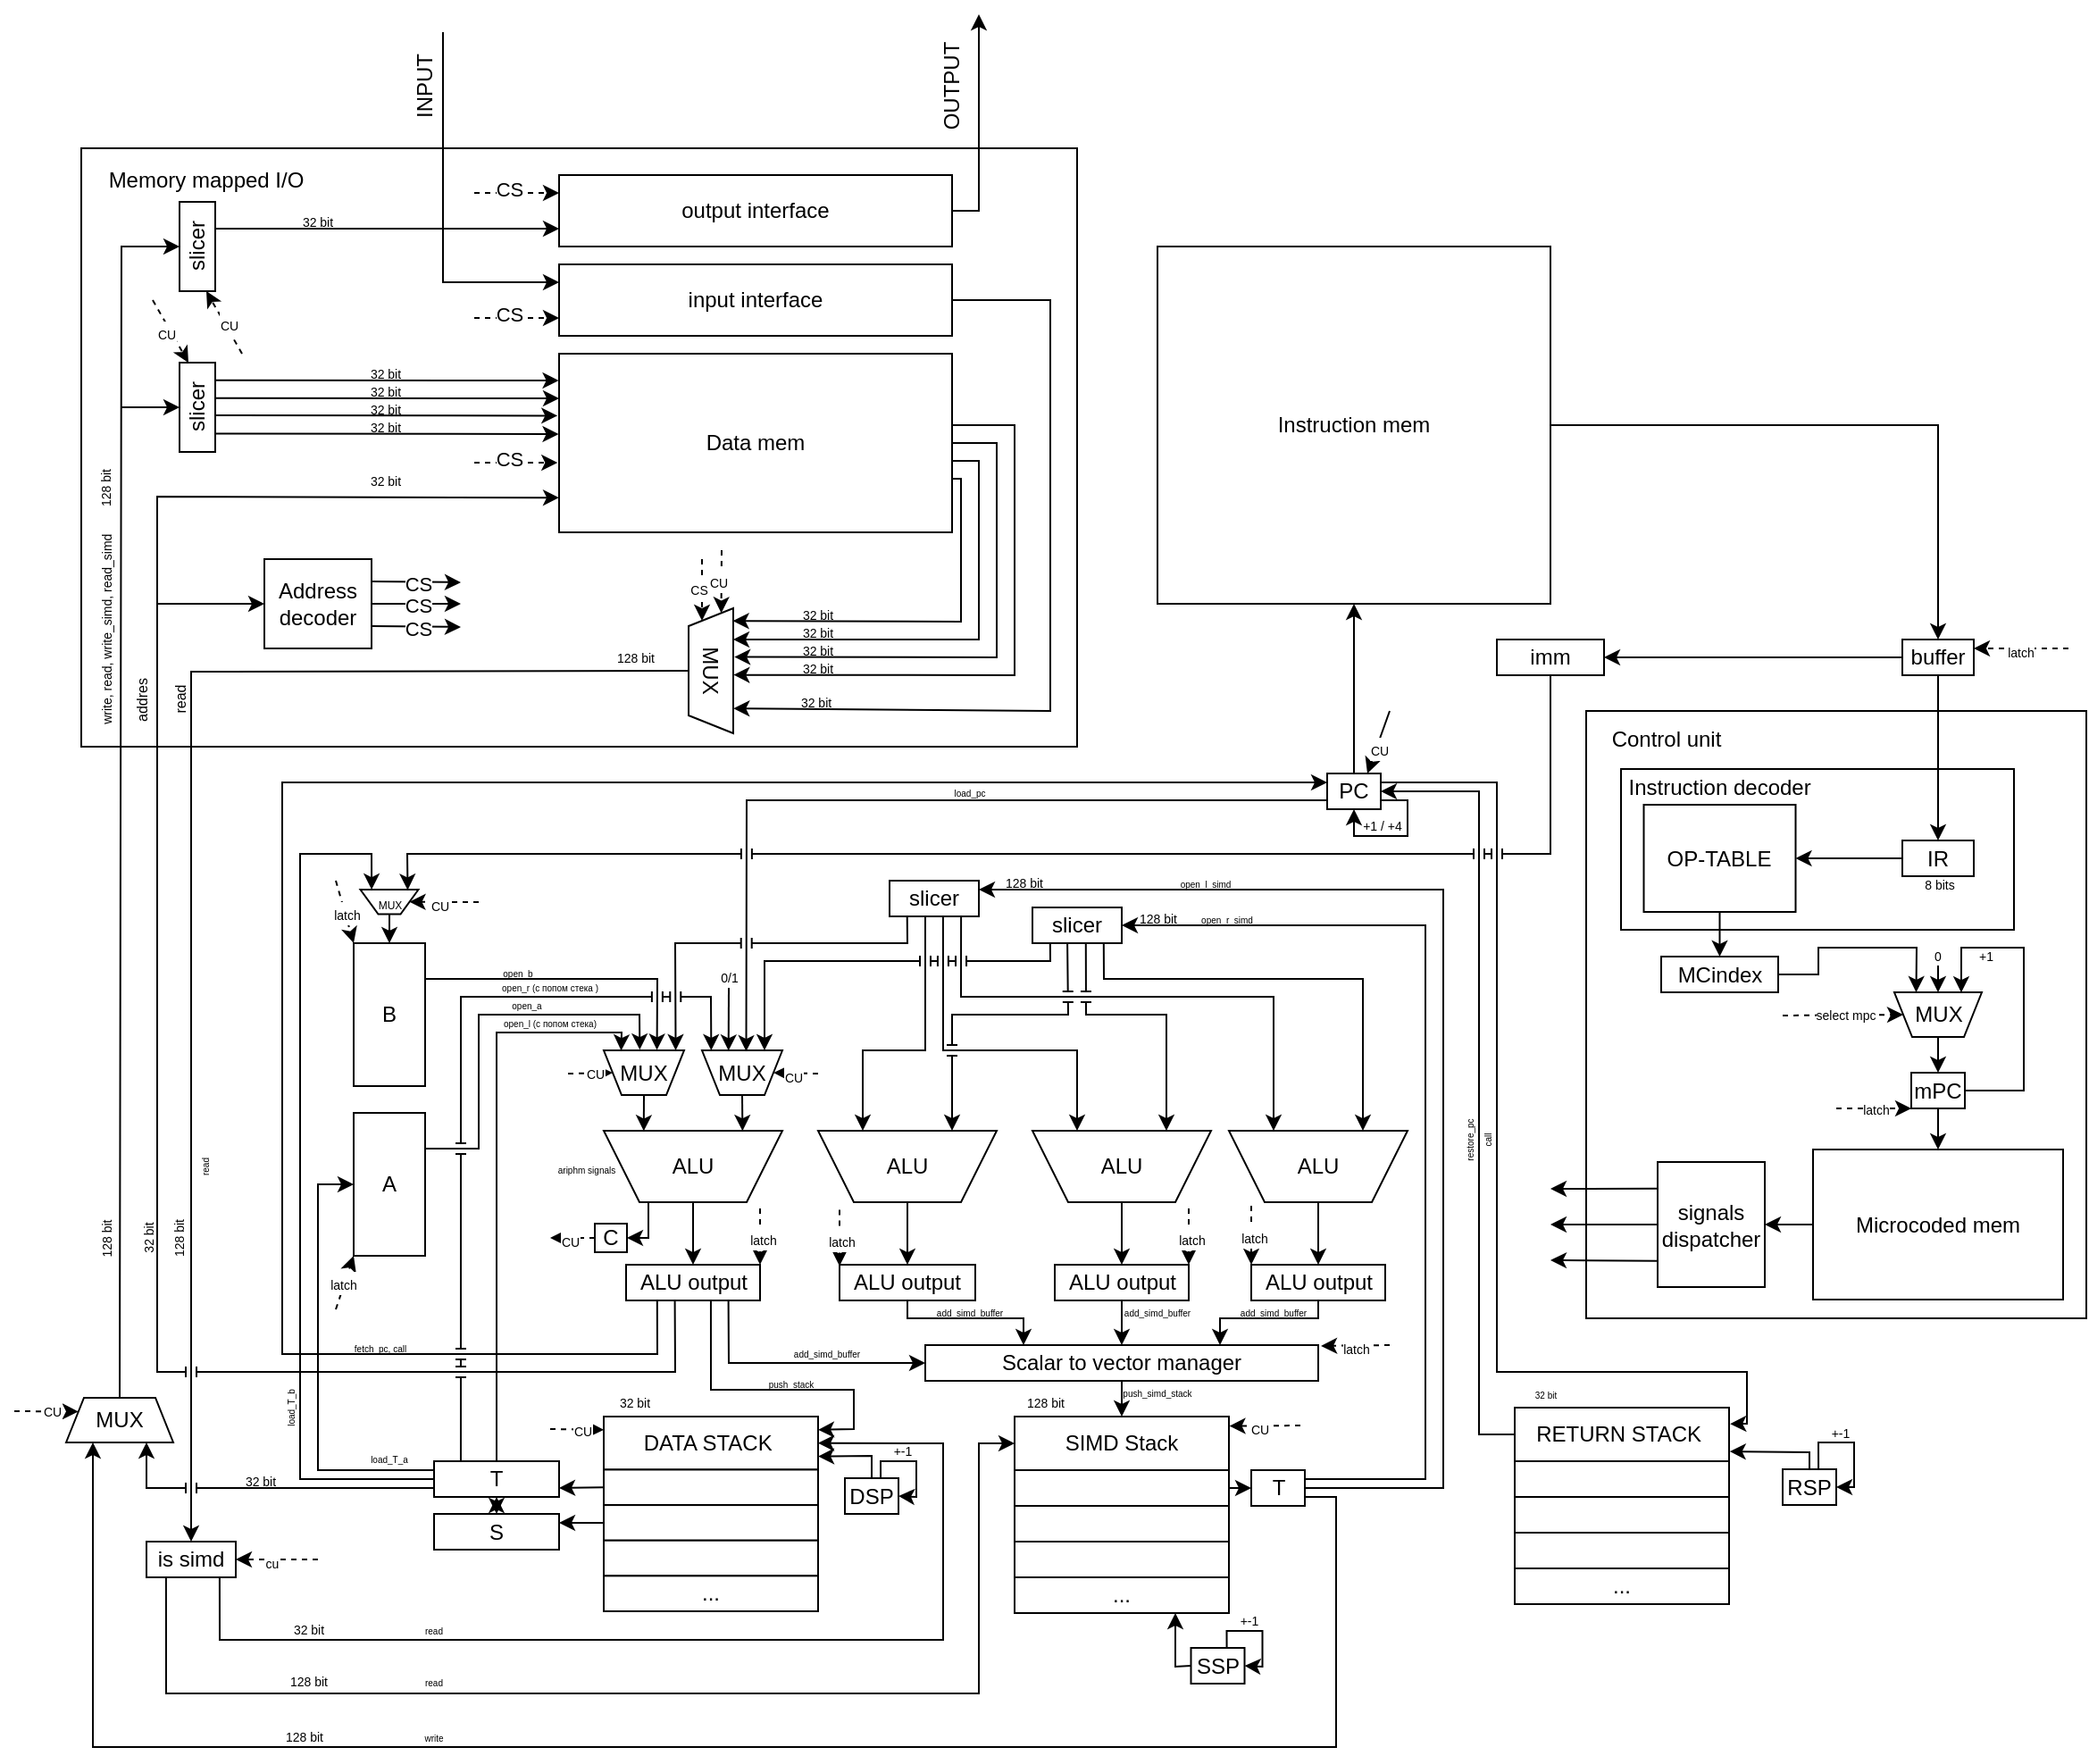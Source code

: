 <mxfile version="27.1.5">
  <diagram name="Страница — 1" id="vhccf90n8HAjRCcFvNFO">
    <mxGraphModel dx="4901" dy="3315" grid="1" gridSize="10" guides="1" tooltips="1" connect="1" arrows="1" fold="1" page="1" pageScale="1" pageWidth="827" pageHeight="1169" math="0" shadow="0">
      <root>
        <mxCell id="0" />
        <mxCell id="1" parent="0" />
        <mxCell id="h53qYUV3Ft0XdUHbnpaS-109" value="" style="group" parent="1" vertex="1" connectable="0">
          <mxGeometry x="590" y="530" width="120" height="110" as="geometry" />
        </mxCell>
        <mxCell id="h53qYUV3Ft0XdUHbnpaS-110" value="RETURN STACK&amp;nbsp;" style="rounded=0;whiteSpace=wrap;html=1;" parent="h53qYUV3Ft0XdUHbnpaS-109" vertex="1">
          <mxGeometry width="120" height="30" as="geometry" />
        </mxCell>
        <mxCell id="h53qYUV3Ft0XdUHbnpaS-111" value="" style="rounded=0;whiteSpace=wrap;html=1;" parent="h53qYUV3Ft0XdUHbnpaS-109" vertex="1">
          <mxGeometry y="30" width="120" height="20" as="geometry" />
        </mxCell>
        <mxCell id="h53qYUV3Ft0XdUHbnpaS-112" value="" style="rounded=0;whiteSpace=wrap;html=1;" parent="h53qYUV3Ft0XdUHbnpaS-109" vertex="1">
          <mxGeometry y="50" width="120" height="20" as="geometry" />
        </mxCell>
        <mxCell id="h53qYUV3Ft0XdUHbnpaS-113" value="" style="rounded=0;whiteSpace=wrap;html=1;" parent="h53qYUV3Ft0XdUHbnpaS-109" vertex="1">
          <mxGeometry y="70" width="120" height="20" as="geometry" />
        </mxCell>
        <mxCell id="h53qYUV3Ft0XdUHbnpaS-114" value="..." style="rounded=0;whiteSpace=wrap;html=1;" parent="h53qYUV3Ft0XdUHbnpaS-109" vertex="1">
          <mxGeometry y="90" width="120" height="20" as="geometry" />
        </mxCell>
        <mxCell id="h53qYUV3Ft0XdUHbnpaS-143" value="" style="endArrow=classic;html=1;rounded=0;entryX=1.003;entryY=0.817;entryDx=0;entryDy=0;exitX=0.5;exitY=0;exitDx=0;exitDy=0;entryPerimeter=0;" parent="1" source="h53qYUV3Ft0XdUHbnpaS-149" target="h53qYUV3Ft0XdUHbnpaS-110" edge="1">
          <mxGeometry width="50" height="50" relative="1" as="geometry">
            <mxPoint x="755" y="550" as="sourcePoint" />
            <mxPoint x="850" y="540" as="targetPoint" />
            <Array as="points">
              <mxPoint x="755" y="555" />
            </Array>
          </mxGeometry>
        </mxCell>
        <mxCell id="h53qYUV3Ft0XdUHbnpaS-153" value="+-1" style="text;html=1;align=center;verticalAlign=middle;whiteSpace=wrap;rounded=0;fontSize=7;" parent="1" vertex="1">
          <mxGeometry x="765" y="539.5" width="15" height="10" as="geometry" />
        </mxCell>
        <mxCell id="h53qYUV3Ft0XdUHbnpaS-149" value="RSP" style="rounded=0;whiteSpace=wrap;html=1;" parent="1" vertex="1">
          <mxGeometry x="740" y="564.5" width="30" height="20" as="geometry" />
        </mxCell>
        <mxCell id="h53qYUV3Ft0XdUHbnpaS-150" value="" style="endArrow=classic;html=1;rounded=0;exitX=0.668;exitY=0.009;exitDx=0;exitDy=0;entryX=1;entryY=0.5;entryDx=0;entryDy=0;exitPerimeter=0;" parent="1" source="h53qYUV3Ft0XdUHbnpaS-149" target="h53qYUV3Ft0XdUHbnpaS-149" edge="1">
          <mxGeometry width="50" height="50" relative="1" as="geometry">
            <mxPoint x="770" y="554" as="sourcePoint" />
            <mxPoint x="785" y="559" as="targetPoint" />
            <Array as="points">
              <mxPoint x="760" y="549.5" />
              <mxPoint x="780" y="549.5" />
              <mxPoint x="780" y="574.5" />
            </Array>
          </mxGeometry>
        </mxCell>
        <mxCell id="4abXumAHSUl1lbsA-qvq-34" value="" style="endArrow=classic;html=1;rounded=0;entryX=0.45;entryY=0.978;entryDx=0;entryDy=0;exitX=0;exitY=0.75;exitDx=0;exitDy=0;jumpStyle=line;entryPerimeter=0;" parent="1" source="h53qYUV3Ft0XdUHbnpaS-20" target="MFCRFXp81lG2Fh4MXNBB-139" edge="1">
          <mxGeometry width="50" height="50" relative="1" as="geometry">
            <mxPoint x="400" y="180" as="sourcePoint" />
            <mxPoint x="159.75" y="330.075" as="targetPoint" />
            <Array as="points">
              <mxPoint x="160" y="190" />
            </Array>
          </mxGeometry>
        </mxCell>
        <mxCell id="4abXumAHSUl1lbsA-qvq-37" value="" style="endArrow=classic;html=1;rounded=0;exitX=1;exitY=0.25;exitDx=0;exitDy=0;jumpStyle=line;entryX=1.005;entryY=0.305;entryDx=0;entryDy=0;entryPerimeter=0;" parent="1" source="h53qYUV3Ft0XdUHbnpaS-20" target="h53qYUV3Ft0XdUHbnpaS-110" edge="1">
          <mxGeometry width="50" height="50" relative="1" as="geometry">
            <mxPoint x="494" y="200" as="sourcePoint" />
            <mxPoint x="650" y="510" as="targetPoint" />
            <Array as="points">
              <mxPoint x="580" y="180" />
              <mxPoint x="580" y="510" />
              <mxPoint x="720" y="510" />
              <mxPoint x="720" y="539" />
            </Array>
          </mxGeometry>
        </mxCell>
        <mxCell id="4abXumAHSUl1lbsA-qvq-38" value="" style="endArrow=classic;html=1;rounded=0;entryX=1;entryY=0.5;entryDx=0;entryDy=0;jumpStyle=line;exitX=0;exitY=0.5;exitDx=0;exitDy=0;" parent="1" source="h53qYUV3Ft0XdUHbnpaS-110" target="h53qYUV3Ft0XdUHbnpaS-20" edge="1">
          <mxGeometry width="50" height="50" relative="1" as="geometry">
            <mxPoint x="590" y="450" as="sourcePoint" />
            <mxPoint x="520" y="200" as="targetPoint" />
            <Array as="points">
              <mxPoint x="570" y="545" />
              <mxPoint x="570" y="185" />
            </Array>
          </mxGeometry>
        </mxCell>
        <mxCell id="4abXumAHSUl1lbsA-qvq-52" value="&lt;span style=&quot;font-size: 5px;&quot;&gt;load_pc&lt;/span&gt;" style="text;html=1;align=center;verticalAlign=middle;whiteSpace=wrap;rounded=0;direction=west;" parent="1" vertex="1">
          <mxGeometry x="260" y="180" width="50" height="7.5" as="geometry" />
        </mxCell>
        <mxCell id="4abXumAHSUl1lbsA-qvq-64" value="&lt;span style=&quot;font-size: 5px;&quot;&gt;restore_pc&lt;/span&gt;" style="text;html=1;align=center;verticalAlign=bottom;whiteSpace=wrap;rounded=0;direction=west;flipV=0;flipH=0;spacing=0;horizontal=0;" parent="1" vertex="1">
          <mxGeometry x="540" y="375" width="30" height="10" as="geometry" />
        </mxCell>
        <mxCell id="4abXumAHSUl1lbsA-qvq-65" value="&lt;span style=&quot;font-size: 5px;&quot;&gt;call&lt;/span&gt;" style="text;html=1;align=center;verticalAlign=bottom;whiteSpace=wrap;rounded=0;direction=west;flipV=0;flipH=0;spacing=0;horizontal=0;" parent="1" vertex="1">
          <mxGeometry x="550" y="375" width="30" height="10" as="geometry" />
        </mxCell>
        <mxCell id="4abXumAHSUl1lbsA-qvq-29" value="" style="endArrow=classic;html=1;rounded=0;exitX=0.232;exitY=0.992;exitDx=0;exitDy=0;entryX=0;entryY=0.25;entryDx=0;entryDy=0;exitPerimeter=0;jumpStyle=line;" parent="1" source="MFCRFXp81lG2Fh4MXNBB-146" target="h53qYUV3Ft0XdUHbnpaS-20" edge="1">
          <mxGeometry width="50" height="50" relative="1" as="geometry">
            <mxPoint x="109.975" y="470.04" as="sourcePoint" />
            <mxPoint x="140" y="180" as="targetPoint" />
            <Array as="points">
              <mxPoint x="110" y="500" />
              <mxPoint x="-100" y="500" />
              <mxPoint x="-100" y="180" />
            </Array>
          </mxGeometry>
        </mxCell>
        <mxCell id="h53qYUV3Ft0XdUHbnpaS-22" value="+1 / +4" style="text;html=1;align=center;verticalAlign=middle;whiteSpace=wrap;rounded=0;fontSize=7;" parent="1" vertex="1">
          <mxGeometry x="500.5" y="200" width="29.5" height="10" as="geometry" />
        </mxCell>
        <mxCell id="h53qYUV3Ft0XdUHbnpaS-20" value="PC" style="rounded=0;whiteSpace=wrap;html=1;" parent="1" vertex="1">
          <mxGeometry x="485" y="175" width="30" height="20" as="geometry" />
        </mxCell>
        <mxCell id="h53qYUV3Ft0XdUHbnpaS-21" value="" style="endArrow=classic;html=1;rounded=0;exitX=1;exitY=0.75;exitDx=0;exitDy=0;entryX=0.5;entryY=1;entryDx=0;entryDy=0;" parent="1" source="h53qYUV3Ft0XdUHbnpaS-20" target="h53qYUV3Ft0XdUHbnpaS-20" edge="1">
          <mxGeometry width="50" height="50" relative="1" as="geometry">
            <mxPoint x="434" y="170" as="sourcePoint" />
            <mxPoint x="449" y="175" as="targetPoint" />
            <Array as="points">
              <mxPoint x="530" y="190" />
              <mxPoint x="530" y="210" />
              <mxPoint x="500" y="210" />
            </Array>
          </mxGeometry>
        </mxCell>
        <mxCell id="4abXumAHSUl1lbsA-qvq-13" value="" style="endArrow=classic;html=1;rounded=0;exitX=0.5;exitY=1;exitDx=0;exitDy=0;jumpStyle=line;entryX=0.185;entryY=0.984;entryDx=0;entryDy=0;entryPerimeter=0;" parent="1" source="MFCRFXp81lG2Fh4MXNBB-25" target="MFCRFXp81lG2Fh4MXNBB-257" edge="1">
          <mxGeometry width="50" height="50" relative="1" as="geometry">
            <mxPoint x="630.12" y="219.59" as="sourcePoint" />
            <mxPoint x="-29.99" y="240.11" as="targetPoint" />
            <Array as="points">
              <mxPoint x="610" y="220" />
              <mxPoint x="-30" y="220" />
            </Array>
          </mxGeometry>
        </mxCell>
        <mxCell id="cuIATEeRL4jCvDbwb0ME-16" value="" style="endArrow=classic;html=1;rounded=0;entryX=0.75;entryY=0;entryDx=0;entryDy=0;strokeWidth=1;" parent="1" target="h53qYUV3Ft0XdUHbnpaS-20" edge="1">
          <mxGeometry width="50" height="50" relative="1" as="geometry">
            <mxPoint x="520" y="140" as="sourcePoint" />
            <mxPoint x="525" y="159.71" as="targetPoint" />
          </mxGeometry>
        </mxCell>
        <mxCell id="cuIATEeRL4jCvDbwb0ME-17" value="&lt;font style=&quot;font-size: 7px;&quot;&gt;CU&lt;/font&gt;" style="edgeLabel;html=1;align=center;verticalAlign=middle;resizable=0;points=[];" parent="cuIATEeRL4jCvDbwb0ME-16" vertex="1" connectable="0">
          <mxGeometry x="0.152" y="1" relative="1" as="geometry">
            <mxPoint as="offset" />
          </mxGeometry>
        </mxCell>
        <mxCell id="cuIATEeRL4jCvDbwb0ME-20" value="" style="endArrow=classic;html=1;rounded=0;entryX=0.5;entryY=1;entryDx=0;entryDy=0;exitX=0.5;exitY=0;exitDx=0;exitDy=0;" parent="1" source="h53qYUV3Ft0XdUHbnpaS-20" target="MFCRFXp81lG2Fh4MXNBB-3" edge="1">
          <mxGeometry width="50" height="50" relative="1" as="geometry">
            <mxPoint x="450" y="140" as="sourcePoint" />
            <mxPoint x="500" y="109" as="targetPoint" />
          </mxGeometry>
        </mxCell>
        <mxCell id="cuIATEeRL4jCvDbwb0ME-27" value="&lt;span style=&quot;font-size: 5px;&quot;&gt;32 bit&lt;/span&gt;" style="text;html=1;align=center;verticalAlign=middle;whiteSpace=wrap;rounded=0;direction=west;" parent="1" vertex="1">
          <mxGeometry x="590" y="515" width="35" height="12.5" as="geometry" />
        </mxCell>
        <mxCell id="MFCRFXp81lG2Fh4MXNBB-1" value="" style="rounded=0;whiteSpace=wrap;html=1;fillStyle=dashed;" vertex="1" parent="1">
          <mxGeometry x="630" y="140" width="280" height="340" as="geometry" />
        </mxCell>
        <mxCell id="MFCRFXp81lG2Fh4MXNBB-2" value="" style="rounded=0;whiteSpace=wrap;html=1;fillStyle=hatch;fillColor=none;" vertex="1" parent="1">
          <mxGeometry x="649.5" y="172.5" width="220" height="90" as="geometry" />
        </mxCell>
        <mxCell id="MFCRFXp81lG2Fh4MXNBB-3" value="Instruction mem" style="rounded=0;whiteSpace=wrap;html=1;" vertex="1" parent="1">
          <mxGeometry x="390" y="-120" width="220" height="200" as="geometry" />
        </mxCell>
        <mxCell id="MFCRFXp81lG2Fh4MXNBB-4" value="" style="endArrow=classic;html=1;rounded=0;exitX=1;exitY=0.5;exitDx=0;exitDy=0;entryX=0.5;entryY=0;entryDx=0;entryDy=0;" edge="1" parent="1" source="MFCRFXp81lG2Fh4MXNBB-3" target="MFCRFXp81lG2Fh4MXNBB-6">
          <mxGeometry width="50" height="50" relative="1" as="geometry">
            <mxPoint x="290" y="335" as="sourcePoint" />
            <mxPoint x="740" y="105" as="targetPoint" />
            <Array as="points">
              <mxPoint x="827" y="-20" />
            </Array>
          </mxGeometry>
        </mxCell>
        <mxCell id="MFCRFXp81lG2Fh4MXNBB-5" value="Control unit" style="text;html=1;align=center;verticalAlign=middle;whiteSpace=wrap;rounded=0;" vertex="1" parent="1">
          <mxGeometry x="630" y="140" width="90" height="32.5" as="geometry" />
        </mxCell>
        <mxCell id="MFCRFXp81lG2Fh4MXNBB-6" value="buffer" style="rounded=0;whiteSpace=wrap;html=1;" vertex="1" parent="1">
          <mxGeometry x="807" y="100" width="40" height="20" as="geometry" />
        </mxCell>
        <mxCell id="MFCRFXp81lG2Fh4MXNBB-7" value="Microcoded mem" style="rounded=0;whiteSpace=wrap;html=1;" vertex="1" parent="1">
          <mxGeometry x="757" y="385.5" width="140" height="84" as="geometry" />
        </mxCell>
        <mxCell id="MFCRFXp81lG2Fh4MXNBB-8" value="signals&lt;div&gt;dispatcher&lt;/div&gt;" style="rounded=0;whiteSpace=wrap;html=1;" vertex="1" parent="1">
          <mxGeometry x="670" y="392.5" width="60" height="70" as="geometry" />
        </mxCell>
        <mxCell id="MFCRFXp81lG2Fh4MXNBB-9" value="" style="endArrow=classic;html=1;rounded=0;exitX=0.006;exitY=0.212;exitDx=0;exitDy=0;exitPerimeter=0;" edge="1" parent="1" source="MFCRFXp81lG2Fh4MXNBB-8">
          <mxGeometry width="50" height="50" relative="1" as="geometry">
            <mxPoint x="480" y="512.5" as="sourcePoint" />
            <mxPoint x="610" y="407.5" as="targetPoint" />
          </mxGeometry>
        </mxCell>
        <mxCell id="MFCRFXp81lG2Fh4MXNBB-10" value="" style="endArrow=classic;html=1;rounded=0;exitX=0;exitY=0.5;exitDx=0;exitDy=0;" edge="1" parent="1" source="MFCRFXp81lG2Fh4MXNBB-8">
          <mxGeometry width="50" height="50" relative="1" as="geometry">
            <mxPoint x="470" y="562.5" as="sourcePoint" />
            <mxPoint x="610" y="427.5" as="targetPoint" />
          </mxGeometry>
        </mxCell>
        <mxCell id="MFCRFXp81lG2Fh4MXNBB-11" value="" style="endArrow=classic;html=1;rounded=0;exitX=-0.003;exitY=0.791;exitDx=0;exitDy=0;exitPerimeter=0;" edge="1" parent="1" source="MFCRFXp81lG2Fh4MXNBB-8">
          <mxGeometry width="50" height="50" relative="1" as="geometry">
            <mxPoint x="569" y="457.5" as="sourcePoint" />
            <mxPoint x="610" y="447.5" as="targetPoint" />
          </mxGeometry>
        </mxCell>
        <mxCell id="MFCRFXp81lG2Fh4MXNBB-12" value="" style="endArrow=classic;html=1;rounded=0;exitX=0.5;exitY=1;exitDx=0;exitDy=0;entryX=0.5;entryY=0;entryDx=0;entryDy=0;" edge="1" parent="1" source="MFCRFXp81lG2Fh4MXNBB-6" target="MFCRFXp81lG2Fh4MXNBB-23">
          <mxGeometry width="50" height="50" relative="1" as="geometry">
            <mxPoint x="700" y="200" as="sourcePoint" />
            <mxPoint x="720" y="90" as="targetPoint" />
            <Array as="points" />
          </mxGeometry>
        </mxCell>
        <mxCell id="MFCRFXp81lG2Fh4MXNBB-13" value="OP-TABLE" style="rounded=0;whiteSpace=wrap;html=1;" vertex="1" parent="1">
          <mxGeometry x="662.25" y="192.5" width="85" height="60" as="geometry" />
        </mxCell>
        <mxCell id="MFCRFXp81lG2Fh4MXNBB-14" value="mPC" style="rounded=0;whiteSpace=wrap;html=1;" vertex="1" parent="1">
          <mxGeometry x="812" y="342.5" width="30" height="20" as="geometry" />
        </mxCell>
        <mxCell id="MFCRFXp81lG2Fh4MXNBB-15" value="" style="endArrow=classic;html=1;rounded=0;exitX=0.5;exitY=1;exitDx=0;exitDy=0;entryX=0.5;entryY=0;entryDx=0;entryDy=0;" edge="1" parent="1" source="MFCRFXp81lG2Fh4MXNBB-13" target="MFCRFXp81lG2Fh4MXNBB-34">
          <mxGeometry width="50" height="50" relative="1" as="geometry">
            <mxPoint x="825" y="222.5" as="sourcePoint" />
            <mxPoint x="715" y="262.5" as="targetPoint" />
          </mxGeometry>
        </mxCell>
        <mxCell id="MFCRFXp81lG2Fh4MXNBB-16" value="" style="endArrow=classic;html=1;rounded=0;exitX=0.5;exitY=1;exitDx=0;exitDy=0;entryX=0.5;entryY=0;entryDx=0;entryDy=0;" edge="1" parent="1" source="MFCRFXp81lG2Fh4MXNBB-14" target="MFCRFXp81lG2Fh4MXNBB-7">
          <mxGeometry width="50" height="50" relative="1" as="geometry">
            <mxPoint x="797" y="347.5" as="sourcePoint" />
            <mxPoint x="872" y="317.5" as="targetPoint" />
          </mxGeometry>
        </mxCell>
        <mxCell id="MFCRFXp81lG2Fh4MXNBB-17" value="MUX" style="shape=trapezoid;perimeter=trapezoidPerimeter;whiteSpace=wrap;html=1;fixedSize=1;direction=west;size=10;" vertex="1" parent="1">
          <mxGeometry x="802.5" y="297.5" width="49" height="25" as="geometry" />
        </mxCell>
        <mxCell id="MFCRFXp81lG2Fh4MXNBB-18" value="" style="endArrow=classic;html=1;rounded=0;exitX=0.5;exitY=0;exitDx=0;exitDy=0;entryX=0.5;entryY=0;entryDx=0;entryDy=0;" edge="1" parent="1" source="MFCRFXp81lG2Fh4MXNBB-17" target="MFCRFXp81lG2Fh4MXNBB-14">
          <mxGeometry width="50" height="50" relative="1" as="geometry">
            <mxPoint x="847" y="352.5" as="sourcePoint" />
            <mxPoint x="897" y="302.5" as="targetPoint" />
          </mxGeometry>
        </mxCell>
        <mxCell id="MFCRFXp81lG2Fh4MXNBB-19" value="" style="endArrow=classic;html=1;rounded=0;exitX=1;exitY=0.5;exitDx=0;exitDy=0;entryX=0.235;entryY=0.995;entryDx=0;entryDy=0;entryPerimeter=0;" edge="1" parent="1" source="MFCRFXp81lG2Fh4MXNBB-14" target="MFCRFXp81lG2Fh4MXNBB-17">
          <mxGeometry width="50" height="50" relative="1" as="geometry">
            <mxPoint x="875" y="352.5" as="sourcePoint" />
            <mxPoint x="925" y="302.5" as="targetPoint" />
            <Array as="points">
              <mxPoint x="875" y="352.5" />
              <mxPoint x="875" y="272.5" />
              <mxPoint x="840" y="272.5" />
            </Array>
          </mxGeometry>
        </mxCell>
        <mxCell id="MFCRFXp81lG2Fh4MXNBB-20" value="+1&amp;nbsp;" style="text;html=1;align=center;verticalAlign=middle;whiteSpace=wrap;rounded=0;fontSize=7;" vertex="1" parent="1">
          <mxGeometry x="840" y="272.5" width="29.5" height="10" as="geometry" />
        </mxCell>
        <mxCell id="MFCRFXp81lG2Fh4MXNBB-21" value="" style="endArrow=classic;html=1;rounded=0;exitX=0;exitY=0.5;exitDx=0;exitDy=0;entryX=1;entryY=0.5;entryDx=0;entryDy=0;" edge="1" parent="1" source="MFCRFXp81lG2Fh4MXNBB-7" target="MFCRFXp81lG2Fh4MXNBB-8">
          <mxGeometry width="50" height="50" relative="1" as="geometry">
            <mxPoint x="740" y="470" as="sourcePoint" />
            <mxPoint x="790" y="420" as="targetPoint" />
          </mxGeometry>
        </mxCell>
        <mxCell id="MFCRFXp81lG2Fh4MXNBB-22" value="" style="endArrow=classic;html=1;rounded=0;exitX=1;exitY=0.5;exitDx=0;exitDy=0;entryX=1;entryY=0.5;entryDx=0;entryDy=0;" edge="1" parent="1" source="MFCRFXp81lG2Fh4MXNBB-23" target="MFCRFXp81lG2Fh4MXNBB-13">
          <mxGeometry width="50" height="50" relative="1" as="geometry">
            <mxPoint x="600" y="32.5" as="sourcePoint" />
            <mxPoint x="640" y="72.5" as="targetPoint" />
          </mxGeometry>
        </mxCell>
        <mxCell id="MFCRFXp81lG2Fh4MXNBB-23" value="IR" style="rounded=0;whiteSpace=wrap;html=1;" vertex="1" parent="1">
          <mxGeometry x="807" y="212.5" width="40" height="20" as="geometry" />
        </mxCell>
        <mxCell id="MFCRFXp81lG2Fh4MXNBB-24" value="" style="endArrow=classic;html=1;rounded=0;exitX=0;exitY=0.5;exitDx=0;exitDy=0;entryX=1;entryY=0.5;entryDx=0;entryDy=0;" edge="1" parent="1" source="MFCRFXp81lG2Fh4MXNBB-6" target="MFCRFXp81lG2Fh4MXNBB-25">
          <mxGeometry width="50" height="50" relative="1" as="geometry">
            <mxPoint x="570" y="210" as="sourcePoint" />
            <mxPoint x="610" y="130" as="targetPoint" />
            <Array as="points" />
          </mxGeometry>
        </mxCell>
        <mxCell id="MFCRFXp81lG2Fh4MXNBB-25" value="imm" style="rounded=0;whiteSpace=wrap;html=1;" vertex="1" parent="1">
          <mxGeometry x="580" y="100" width="60" height="20" as="geometry" />
        </mxCell>
        <mxCell id="MFCRFXp81lG2Fh4MXNBB-27" value="Instruction decoder&amp;nbsp;" style="text;html=1;align=center;verticalAlign=middle;whiteSpace=wrap;rounded=0;" vertex="1" parent="1">
          <mxGeometry x="650" y="172.5" width="113" height="20" as="geometry" />
        </mxCell>
        <mxCell id="MFCRFXp81lG2Fh4MXNBB-28" value="" style="endArrow=classic;html=1;rounded=0;entryX=0.5;entryY=1;entryDx=0;entryDy=0;" edge="1" parent="1" target="MFCRFXp81lG2Fh4MXNBB-17">
          <mxGeometry width="50" height="50" relative="1" as="geometry">
            <mxPoint x="827" y="282.5" as="sourcePoint" />
            <mxPoint x="790" y="292.5" as="targetPoint" />
            <Array as="points" />
          </mxGeometry>
        </mxCell>
        <mxCell id="MFCRFXp81lG2Fh4MXNBB-29" value="0" style="text;html=1;align=center;verticalAlign=middle;whiteSpace=wrap;rounded=0;fontSize=7;" vertex="1" parent="1">
          <mxGeometry x="812.25" y="272.5" width="29.5" height="10" as="geometry" />
        </mxCell>
        <mxCell id="MFCRFXp81lG2Fh4MXNBB-30" value="" style="endArrow=classic;html=1;rounded=0;entryX=0;entryY=1;entryDx=0;entryDy=0;dashed=1;" edge="1" parent="1" target="MFCRFXp81lG2Fh4MXNBB-14">
          <mxGeometry width="50" height="50" relative="1" as="geometry">
            <mxPoint x="770" y="362.5" as="sourcePoint" />
            <mxPoint x="790" y="332.5" as="targetPoint" />
          </mxGeometry>
        </mxCell>
        <mxCell id="MFCRFXp81lG2Fh4MXNBB-31" value="&lt;font style=&quot;font-size: 7px;&quot;&gt;latch&lt;/font&gt;" style="edgeLabel;html=1;align=center;verticalAlign=middle;resizable=0;points=[];" vertex="1" connectable="0" parent="MFCRFXp81lG2Fh4MXNBB-30">
          <mxGeometry x="0.019" y="1" relative="1" as="geometry">
            <mxPoint as="offset" />
          </mxGeometry>
        </mxCell>
        <mxCell id="MFCRFXp81lG2Fh4MXNBB-32" value="" style="endArrow=classic;html=1;rounded=0;entryX=1;entryY=0.25;entryDx=0;entryDy=0;dashed=1;" edge="1" parent="1" target="MFCRFXp81lG2Fh4MXNBB-6">
          <mxGeometry width="50" height="50" relative="1" as="geometry">
            <mxPoint x="900" y="105" as="sourcePoint" />
            <mxPoint x="958" y="100" as="targetPoint" />
          </mxGeometry>
        </mxCell>
        <mxCell id="MFCRFXp81lG2Fh4MXNBB-33" value="&lt;font style=&quot;font-size: 7px;&quot;&gt;latch&lt;/font&gt;" style="edgeLabel;html=1;align=center;verticalAlign=middle;resizable=0;points=[];" vertex="1" connectable="0" parent="MFCRFXp81lG2Fh4MXNBB-32">
          <mxGeometry x="0.019" y="1" relative="1" as="geometry">
            <mxPoint as="offset" />
          </mxGeometry>
        </mxCell>
        <mxCell id="MFCRFXp81lG2Fh4MXNBB-34" value="MCindex" style="rounded=0;whiteSpace=wrap;html=1;" vertex="1" parent="1">
          <mxGeometry x="672" y="277.5" width="65.5" height="20" as="geometry" />
        </mxCell>
        <mxCell id="MFCRFXp81lG2Fh4MXNBB-35" value="" style="endArrow=classic;html=1;rounded=0;exitX=1;exitY=0.5;exitDx=0;exitDy=0;entryX=0.75;entryY=1;entryDx=0;entryDy=0;" edge="1" parent="1" source="MFCRFXp81lG2Fh4MXNBB-34" target="MFCRFXp81lG2Fh4MXNBB-17">
          <mxGeometry width="50" height="50" relative="1" as="geometry">
            <mxPoint x="760" y="292.5" as="sourcePoint" />
            <mxPoint x="810" y="242.5" as="targetPoint" />
            <Array as="points">
              <mxPoint x="760" y="287.5" />
              <mxPoint x="760" y="272.5" />
              <mxPoint x="815" y="272.5" />
            </Array>
          </mxGeometry>
        </mxCell>
        <mxCell id="MFCRFXp81lG2Fh4MXNBB-36" value="" style="endArrow=classic;html=1;rounded=0;entryX=1;entryY=0.5;entryDx=0;entryDy=0;dashed=1;" edge="1" parent="1" target="MFCRFXp81lG2Fh4MXNBB-17">
          <mxGeometry width="50" height="50" relative="1" as="geometry">
            <mxPoint x="740" y="310.5" as="sourcePoint" />
            <mxPoint x="799" y="309.71" as="targetPoint" />
          </mxGeometry>
        </mxCell>
        <mxCell id="MFCRFXp81lG2Fh4MXNBB-37" value="&lt;font style=&quot;font-size: 7px;&quot;&gt;select mpc&lt;/font&gt;" style="edgeLabel;html=1;align=center;verticalAlign=middle;resizable=0;points=[];" vertex="1" connectable="0" parent="MFCRFXp81lG2Fh4MXNBB-36">
          <mxGeometry x="0.019" y="1" relative="1" as="geometry">
            <mxPoint as="offset" />
          </mxGeometry>
        </mxCell>
        <mxCell id="MFCRFXp81lG2Fh4MXNBB-38" value="8 bits" style="text;html=1;align=center;verticalAlign=middle;whiteSpace=wrap;rounded=0;fontSize=7;" vertex="1" parent="1">
          <mxGeometry x="812.5" y="232.5" width="29.5" height="10" as="geometry" />
        </mxCell>
        <mxCell id="MFCRFXp81lG2Fh4MXNBB-43" value="" style="rounded=0;whiteSpace=wrap;html=1;fillStyle=hatch;" vertex="1" parent="1">
          <mxGeometry x="-212.5" y="-175" width="557.5" height="335" as="geometry" />
        </mxCell>
        <mxCell id="MFCRFXp81lG2Fh4MXNBB-44" value="Data mem" style="rounded=0;whiteSpace=wrap;html=1;" vertex="1" parent="1">
          <mxGeometry x="55.0" y="-60" width="220" height="100" as="geometry" />
        </mxCell>
        <mxCell id="MFCRFXp81lG2Fh4MXNBB-45" value="&lt;font style=&quot;font-size: 7px;&quot;&gt;write, read, write_simd, read_simd&amp;nbsp;&lt;/font&gt;" style="text;html=1;align=center;verticalAlign=middle;whiteSpace=wrap;rounded=0;direction=west;rotation=-90;" vertex="1" parent="1">
          <mxGeometry x="-265.15" y="88.6" width="131.25" height="9.07" as="geometry" />
        </mxCell>
        <mxCell id="MFCRFXp81lG2Fh4MXNBB-46" value="input interface" style="rounded=0;whiteSpace=wrap;html=1;" vertex="1" parent="1">
          <mxGeometry x="55.0" y="-110" width="220" height="40" as="geometry" />
        </mxCell>
        <mxCell id="MFCRFXp81lG2Fh4MXNBB-47" value="output interface" style="rounded=0;whiteSpace=wrap;html=1;" vertex="1" parent="1">
          <mxGeometry x="55.0" y="-160" width="220" height="40" as="geometry" />
        </mxCell>
        <mxCell id="MFCRFXp81lG2Fh4MXNBB-49" value="Address decoder" style="rounded=0;whiteSpace=wrap;html=1;" vertex="1" parent="1">
          <mxGeometry x="-110.0" y="55" width="60" height="50" as="geometry" />
        </mxCell>
        <mxCell id="MFCRFXp81lG2Fh4MXNBB-50" value="" style="endArrow=classic;html=1;rounded=0;entryX=-0.004;entryY=0.61;entryDx=0;entryDy=0;entryPerimeter=0;dashed=1;" edge="1" parent="1" target="MFCRFXp81lG2Fh4MXNBB-44">
          <mxGeometry width="50" height="50" relative="1" as="geometry">
            <mxPoint x="7.5" y="1" as="sourcePoint" />
            <mxPoint x="-740" y="-170" as="targetPoint" />
          </mxGeometry>
        </mxCell>
        <mxCell id="MFCRFXp81lG2Fh4MXNBB-51" value="CS" style="edgeLabel;html=1;align=center;verticalAlign=middle;resizable=0;points=[];" vertex="1" connectable="0" parent="MFCRFXp81lG2Fh4MXNBB-50">
          <mxGeometry x="-0.173" y="2" relative="1" as="geometry">
            <mxPoint as="offset" />
          </mxGeometry>
        </mxCell>
        <mxCell id="MFCRFXp81lG2Fh4MXNBB-52" value="" style="endArrow=classic;html=1;rounded=0;entryX=0;entryY=0.25;entryDx=0;entryDy=0;dashed=1;" edge="1" parent="1" target="MFCRFXp81lG2Fh4MXNBB-47">
          <mxGeometry width="50" height="50" relative="1" as="geometry">
            <mxPoint x="7.5" y="-150" as="sourcePoint" />
            <mxPoint x="45.0" y="-135.24" as="targetPoint" />
          </mxGeometry>
        </mxCell>
        <mxCell id="MFCRFXp81lG2Fh4MXNBB-53" value="CS" style="edgeLabel;html=1;align=center;verticalAlign=middle;resizable=0;points=[];" vertex="1" connectable="0" parent="MFCRFXp81lG2Fh4MXNBB-52">
          <mxGeometry x="-0.173" y="2" relative="1" as="geometry">
            <mxPoint as="offset" />
          </mxGeometry>
        </mxCell>
        <mxCell id="MFCRFXp81lG2Fh4MXNBB-54" value="" style="endArrow=classic;html=1;rounded=0;entryX=0;entryY=0.75;entryDx=0;entryDy=0;dashed=1;" edge="1" parent="1" target="MFCRFXp81lG2Fh4MXNBB-46">
          <mxGeometry width="50" height="50" relative="1" as="geometry">
            <mxPoint x="7.5" y="-80" as="sourcePoint" />
            <mxPoint x="55.0" y="-200.11" as="targetPoint" />
          </mxGeometry>
        </mxCell>
        <mxCell id="MFCRFXp81lG2Fh4MXNBB-55" value="CS" style="edgeLabel;html=1;align=center;verticalAlign=middle;resizable=0;points=[];" vertex="1" connectable="0" parent="MFCRFXp81lG2Fh4MXNBB-54">
          <mxGeometry x="-0.173" y="2" relative="1" as="geometry">
            <mxPoint as="offset" />
          </mxGeometry>
        </mxCell>
        <mxCell id="MFCRFXp81lG2Fh4MXNBB-57" value="" style="endArrow=classic;html=1;rounded=0;exitX=1;exitY=0.5;exitDx=0;exitDy=0;" edge="1" parent="1" source="MFCRFXp81lG2Fh4MXNBB-47">
          <mxGeometry width="50" height="50" relative="1" as="geometry">
            <mxPoint x="250.0" y="-220" as="sourcePoint" />
            <mxPoint x="290.0" y="-250" as="targetPoint" />
            <Array as="points">
              <mxPoint x="290.0" y="-140" />
            </Array>
          </mxGeometry>
        </mxCell>
        <mxCell id="MFCRFXp81lG2Fh4MXNBB-58" value="OUTPUT" style="text;html=1;align=center;verticalAlign=middle;whiteSpace=wrap;rounded=0;rotation=270;" vertex="1" parent="1">
          <mxGeometry x="245.0" y="-225" width="60" height="30" as="geometry" />
        </mxCell>
        <mxCell id="MFCRFXp81lG2Fh4MXNBB-60" value="" style="endArrow=classic;html=1;rounded=0;entryX=0;entryY=0.25;entryDx=0;entryDy=0;jumpStyle=line;" edge="1" parent="1" target="MFCRFXp81lG2Fh4MXNBB-46">
          <mxGeometry width="50" height="50" relative="1" as="geometry">
            <mxPoint x="-10.0" y="-240" as="sourcePoint" />
            <mxPoint x="-20.0" y="-90" as="targetPoint" />
            <Array as="points">
              <mxPoint x="-10.0" y="-100" />
            </Array>
          </mxGeometry>
        </mxCell>
        <mxCell id="MFCRFXp81lG2Fh4MXNBB-61" value="" style="endArrow=classic;html=1;rounded=0;exitX=1;exitY=0.75;exitDx=0;exitDy=0;" edge="1" parent="1" source="MFCRFXp81lG2Fh4MXNBB-49">
          <mxGeometry width="50" height="50" relative="1" as="geometry">
            <mxPoint x="-1.0" y="135.0" as="sourcePoint" />
            <mxPoint x="-6.395e-14" y="93" as="targetPoint" />
          </mxGeometry>
        </mxCell>
        <mxCell id="MFCRFXp81lG2Fh4MXNBB-62" value="CS" style="edgeLabel;html=1;align=center;verticalAlign=middle;resizable=0;points=[];" vertex="1" connectable="0" parent="MFCRFXp81lG2Fh4MXNBB-61">
          <mxGeometry x="0.046" y="-1" relative="1" as="geometry">
            <mxPoint as="offset" />
          </mxGeometry>
        </mxCell>
        <mxCell id="MFCRFXp81lG2Fh4MXNBB-63" value="" style="endArrow=classic;html=1;rounded=0;exitX=1;exitY=0.5;exitDx=0;exitDy=0;" edge="1" parent="1" source="MFCRFXp81lG2Fh4MXNBB-49">
          <mxGeometry width="50" height="50" relative="1" as="geometry">
            <mxPoint x="-15.0" y="120.0" as="sourcePoint" />
            <mxPoint x="-6.395e-14" y="80" as="targetPoint" />
          </mxGeometry>
        </mxCell>
        <mxCell id="MFCRFXp81lG2Fh4MXNBB-64" value="CS" style="edgeLabel;html=1;align=center;verticalAlign=middle;resizable=0;points=[];" vertex="1" connectable="0" parent="MFCRFXp81lG2Fh4MXNBB-63">
          <mxGeometry x="0.046" y="-1" relative="1" as="geometry">
            <mxPoint as="offset" />
          </mxGeometry>
        </mxCell>
        <mxCell id="MFCRFXp81lG2Fh4MXNBB-65" value="" style="endArrow=classic;html=1;rounded=0;exitX=1;exitY=0.25;exitDx=0;exitDy=0;" edge="1" parent="1" source="MFCRFXp81lG2Fh4MXNBB-49">
          <mxGeometry width="50" height="50" relative="1" as="geometry">
            <mxPoint x="-15.57" y="95.0" as="sourcePoint" />
            <mxPoint x="-6.395e-14" y="68" as="targetPoint" />
          </mxGeometry>
        </mxCell>
        <mxCell id="MFCRFXp81lG2Fh4MXNBB-66" value="CS" style="edgeLabel;html=1;align=center;verticalAlign=middle;resizable=0;points=[];" vertex="1" connectable="0" parent="MFCRFXp81lG2Fh4MXNBB-65">
          <mxGeometry x="0.046" y="-1" relative="1" as="geometry">
            <mxPoint as="offset" />
          </mxGeometry>
        </mxCell>
        <mxCell id="MFCRFXp81lG2Fh4MXNBB-67" value="" style="endArrow=classic;html=1;rounded=0;entryX=-0.001;entryY=0.45;entryDx=0;entryDy=0;endSize=6;entryPerimeter=0;exitX=0.206;exitY=0.998;exitDx=0;exitDy=0;exitPerimeter=0;" edge="1" parent="1" source="MFCRFXp81lG2Fh4MXNBB-97" target="MFCRFXp81lG2Fh4MXNBB-44">
          <mxGeometry width="50" height="50" relative="1" as="geometry">
            <mxPoint x="-132.5" y="-15" as="sourcePoint" />
            <mxPoint x="-130.0" y="-40" as="targetPoint" />
          </mxGeometry>
        </mxCell>
        <mxCell id="MFCRFXp81lG2Fh4MXNBB-69" value="MUX" style="shape=trapezoid;perimeter=trapezoidPerimeter;whiteSpace=wrap;html=1;fixedSize=1;direction=west;size=10;rotation=90;" vertex="1" parent="1">
          <mxGeometry x="105.0" y="105" width="70" height="25" as="geometry" />
        </mxCell>
        <mxCell id="MFCRFXp81lG2Fh4MXNBB-70" value="" style="endArrow=classic;html=1;rounded=0;exitX=1;exitY=0.7;exitDx=0;exitDy=0;entryX=0.899;entryY=0.992;entryDx=0;entryDy=0;entryPerimeter=0;exitPerimeter=0;" edge="1" parent="1" source="MFCRFXp81lG2Fh4MXNBB-44" target="MFCRFXp81lG2Fh4MXNBB-69">
          <mxGeometry width="50" height="50" relative="1" as="geometry">
            <mxPoint x="280.0" y="80" as="sourcePoint" />
            <mxPoint x="330.0" y="30" as="targetPoint" />
            <Array as="points">
              <mxPoint x="280.0" y="10" />
              <mxPoint x="280.0" y="90" />
            </Array>
          </mxGeometry>
        </mxCell>
        <mxCell id="MFCRFXp81lG2Fh4MXNBB-71" value="" style="endArrow=classic;html=1;rounded=0;exitX=1;exitY=0.5;exitDx=0;exitDy=0;entryX=0.199;entryY=1.006;entryDx=0;entryDy=0;entryPerimeter=0;" edge="1" parent="1" source="MFCRFXp81lG2Fh4MXNBB-46" target="MFCRFXp81lG2Fh4MXNBB-69">
          <mxGeometry width="50" height="50" relative="1" as="geometry">
            <mxPoint x="300.0" y="-40" as="sourcePoint" />
            <mxPoint x="350.0" y="-90" as="targetPoint" />
            <Array as="points">
              <mxPoint x="330.0" y="-90" />
              <mxPoint x="330.0" y="140" />
            </Array>
          </mxGeometry>
        </mxCell>
        <mxCell id="MFCRFXp81lG2Fh4MXNBB-72" value="" style="endArrow=classic;html=1;rounded=0;entryX=1;entryY=0.25;entryDx=0;entryDy=0;dashed=1;" edge="1" parent="1" target="MFCRFXp81lG2Fh4MXNBB-69">
          <mxGeometry width="50" height="50" relative="1" as="geometry">
            <mxPoint x="135.0" y="55" as="sourcePoint" />
            <mxPoint x="135.0" y="87.5" as="targetPoint" />
          </mxGeometry>
        </mxCell>
        <mxCell id="MFCRFXp81lG2Fh4MXNBB-73" value="&lt;span style=&quot;font-size: 7px;&quot;&gt;CS&lt;/span&gt;" style="edgeLabel;html=1;align=center;verticalAlign=middle;resizable=0;points=[];" vertex="1" connectable="0" parent="MFCRFXp81lG2Fh4MXNBB-72">
          <mxGeometry x="-0.067" y="-2" relative="1" as="geometry">
            <mxPoint as="offset" />
          </mxGeometry>
        </mxCell>
        <mxCell id="MFCRFXp81lG2Fh4MXNBB-74" value="Memory mapped I/O" style="text;html=1;align=center;verticalAlign=middle;whiteSpace=wrap;rounded=0;" vertex="1" parent="1">
          <mxGeometry x="-205.0" y="-175" width="125" height="35" as="geometry" />
        </mxCell>
        <mxCell id="MFCRFXp81lG2Fh4MXNBB-75" value="INPUT" style="text;html=1;align=center;verticalAlign=middle;whiteSpace=wrap;rounded=0;rotation=270;" vertex="1" parent="1">
          <mxGeometry x="-50.0" y="-225" width="60" height="30" as="geometry" />
        </mxCell>
        <mxCell id="MFCRFXp81lG2Fh4MXNBB-76" value="&lt;font style=&quot;font-size: 8px;&quot;&gt;read&lt;/font&gt;" style="text;html=1;align=center;verticalAlign=middle;whiteSpace=wrap;rounded=0;direction=west;rotation=-90;" vertex="1" parent="1">
          <mxGeometry x="-183.5" y="122.25" width="50" height="23" as="geometry" />
        </mxCell>
        <mxCell id="MFCRFXp81lG2Fh4MXNBB-77" value="&lt;font style=&quot;font-size: 7px;&quot;&gt;128 bit&lt;/font&gt;" style="text;html=1;align=center;verticalAlign=middle;whiteSpace=wrap;rounded=0;direction=west;" vertex="1" parent="1">
          <mxGeometry x="67.5" y="105" width="60" height="7.5" as="geometry" />
        </mxCell>
        <mxCell id="MFCRFXp81lG2Fh4MXNBB-78" value="&lt;font style=&quot;font-size: 7px;&quot;&gt;32 bit&lt;/font&gt;" style="text;html=1;align=center;verticalAlign=middle;whiteSpace=wrap;rounded=0;direction=west;" vertex="1" parent="1">
          <mxGeometry x="180.0" y="80" width="40" height="10" as="geometry" />
        </mxCell>
        <mxCell id="MFCRFXp81lG2Fh4MXNBB-79" value="&lt;font style=&quot;font-size: 7px;&quot;&gt;32 bit&amp;nbsp;&lt;/font&gt;" style="text;html=1;align=center;verticalAlign=middle;whiteSpace=wrap;rounded=0;direction=west;" vertex="1" parent="1">
          <mxGeometry x="175.0" y="130" width="50" height="7.5" as="geometry" />
        </mxCell>
        <mxCell id="MFCRFXp81lG2Fh4MXNBB-80" value="" style="endArrow=classic;html=1;rounded=0;entryX=0.75;entryY=1;entryDx=0;entryDy=0;" edge="1" parent="1" target="MFCRFXp81lG2Fh4MXNBB-69">
          <mxGeometry width="50" height="50" relative="1" as="geometry">
            <mxPoint x="275.0" as="sourcePoint" />
            <mxPoint x="350.0" y="-20" as="targetPoint" />
            <Array as="points">
              <mxPoint x="290.0" />
              <mxPoint x="290.0" y="100" />
            </Array>
          </mxGeometry>
        </mxCell>
        <mxCell id="MFCRFXp81lG2Fh4MXNBB-81" value="" style="endArrow=classic;html=1;rounded=0;entryX=0.61;entryY=1.024;entryDx=0;entryDy=0;exitX=1;exitY=0.5;exitDx=0;exitDy=0;entryPerimeter=0;" edge="1" parent="1" source="MFCRFXp81lG2Fh4MXNBB-44" target="MFCRFXp81lG2Fh4MXNBB-69">
          <mxGeometry width="50" height="50" relative="1" as="geometry">
            <mxPoint x="402.0" y="-10" as="sourcePoint" />
            <mxPoint x="280.0" y="100" as="targetPoint" />
            <Array as="points">
              <mxPoint x="300.0" y="-10" />
              <mxPoint x="300.0" y="110" />
            </Array>
          </mxGeometry>
        </mxCell>
        <mxCell id="MFCRFXp81lG2Fh4MXNBB-82" value="" style="endArrow=classic;html=1;rounded=0;exitX=1.002;exitY=0.4;exitDx=0;exitDy=0;exitPerimeter=0;entryX=0.467;entryY=1.006;entryDx=0;entryDy=0;entryPerimeter=0;" edge="1" parent="1" source="MFCRFXp81lG2Fh4MXNBB-44" target="MFCRFXp81lG2Fh4MXNBB-69">
          <mxGeometry width="50" height="50" relative="1" as="geometry">
            <mxPoint x="300.0" y="10" as="sourcePoint" />
            <mxPoint x="350.0" y="-40" as="targetPoint" />
            <Array as="points">
              <mxPoint x="310.0" y="-20" />
              <mxPoint x="310.0" y="120" />
            </Array>
          </mxGeometry>
        </mxCell>
        <mxCell id="MFCRFXp81lG2Fh4MXNBB-83" value="&lt;font style=&quot;font-size: 7px;&quot;&gt;32 bit&lt;/font&gt;" style="text;html=1;align=center;verticalAlign=middle;whiteSpace=wrap;rounded=0;direction=west;" vertex="1" parent="1">
          <mxGeometry x="180.0" y="90" width="40" height="10" as="geometry" />
        </mxCell>
        <mxCell id="MFCRFXp81lG2Fh4MXNBB-84" value="&lt;font style=&quot;font-size: 7px;&quot;&gt;32 bit&lt;/font&gt;" style="text;html=1;align=center;verticalAlign=middle;whiteSpace=wrap;rounded=0;direction=west;" vertex="1" parent="1">
          <mxGeometry x="180.0" y="100" width="40" height="10" as="geometry" />
        </mxCell>
        <mxCell id="MFCRFXp81lG2Fh4MXNBB-85" value="&lt;font style=&quot;font-size: 7px;&quot;&gt;32 bit&lt;/font&gt;" style="text;html=1;align=center;verticalAlign=middle;whiteSpace=wrap;rounded=0;direction=west;" vertex="1" parent="1">
          <mxGeometry x="180.0" y="110" width="40" height="10" as="geometry" />
        </mxCell>
        <mxCell id="MFCRFXp81lG2Fh4MXNBB-86" value="" style="endArrow=classic;html=1;rounded=0;entryX=1;entryY=0.75;entryDx=0;entryDy=0;dashed=1;" edge="1" parent="1" target="MFCRFXp81lG2Fh4MXNBB-69">
          <mxGeometry width="50" height="50" relative="1" as="geometry">
            <mxPoint x="146.0" y="50" as="sourcePoint" />
            <mxPoint x="139.89" y="85" as="targetPoint" />
          </mxGeometry>
        </mxCell>
        <mxCell id="MFCRFXp81lG2Fh4MXNBB-87" value="&lt;span style=&quot;font-size: 7px;&quot;&gt;CU&lt;/span&gt;" style="edgeLabel;html=1;align=center;verticalAlign=middle;resizable=0;points=[];" vertex="1" connectable="0" parent="MFCRFXp81lG2Fh4MXNBB-86">
          <mxGeometry x="-0.067" y="-2" relative="1" as="geometry">
            <mxPoint as="offset" />
          </mxGeometry>
        </mxCell>
        <mxCell id="MFCRFXp81lG2Fh4MXNBB-88" value="" style="endArrow=classic;html=1;rounded=0;entryX=-0.004;entryY=0.347;entryDx=0;entryDy=0;endSize=6;entryPerimeter=0;exitX=0.41;exitY=0.998;exitDx=0;exitDy=0;exitPerimeter=0;" edge="1" parent="1" source="MFCRFXp81lG2Fh4MXNBB-97" target="MFCRFXp81lG2Fh4MXNBB-44">
          <mxGeometry width="50" height="50" relative="1" as="geometry">
            <mxPoint x="-132.5" y="-25" as="sourcePoint" />
            <mxPoint x="55.0" y="-35" as="targetPoint" />
          </mxGeometry>
        </mxCell>
        <mxCell id="MFCRFXp81lG2Fh4MXNBB-89" value="" style="endArrow=classic;html=1;rounded=0;entryX=0;entryY=0.25;entryDx=0;entryDy=0;endSize=6;exitX=0.602;exitY=1.008;exitDx=0;exitDy=0;exitPerimeter=0;" edge="1" parent="1" source="MFCRFXp81lG2Fh4MXNBB-97" target="MFCRFXp81lG2Fh4MXNBB-44">
          <mxGeometry width="50" height="50" relative="1" as="geometry">
            <mxPoint x="-132.5" y="-35" as="sourcePoint" />
            <mxPoint x="55.0" y="-45" as="targetPoint" />
          </mxGeometry>
        </mxCell>
        <mxCell id="MFCRFXp81lG2Fh4MXNBB-90" value="" style="endArrow=classic;html=1;rounded=0;entryX=-0.001;entryY=0.15;entryDx=0;entryDy=0;endSize=6;entryPerimeter=0;exitX=0.802;exitY=1.008;exitDx=0;exitDy=0;exitPerimeter=0;" edge="1" parent="1" source="MFCRFXp81lG2Fh4MXNBB-97" target="MFCRFXp81lG2Fh4MXNBB-44">
          <mxGeometry width="50" height="50" relative="1" as="geometry">
            <mxPoint x="-132.5" y="-45" as="sourcePoint" />
            <mxPoint x="55.0" y="-55" as="targetPoint" />
          </mxGeometry>
        </mxCell>
        <mxCell id="MFCRFXp81lG2Fh4MXNBB-91" value="&lt;font style=&quot;font-size: 7px;&quot;&gt;32 bit&lt;/font&gt;" style="text;html=1;align=center;verticalAlign=middle;whiteSpace=wrap;rounded=0;direction=west;" vertex="1" parent="1">
          <mxGeometry x="-62.5" y="-55" width="40" height="10" as="geometry" />
        </mxCell>
        <mxCell id="MFCRFXp81lG2Fh4MXNBB-92" value="&lt;font style=&quot;font-size: 7px;&quot;&gt;32 bit&lt;/font&gt;" style="text;html=1;align=center;verticalAlign=middle;whiteSpace=wrap;rounded=0;direction=west;" vertex="1" parent="1">
          <mxGeometry x="-62.5" y="-45" width="40" height="10" as="geometry" />
        </mxCell>
        <mxCell id="MFCRFXp81lG2Fh4MXNBB-93" value="&lt;font style=&quot;font-size: 7px;&quot;&gt;32 bit&lt;/font&gt;" style="text;html=1;align=center;verticalAlign=middle;whiteSpace=wrap;rounded=0;direction=west;" vertex="1" parent="1">
          <mxGeometry x="-62.5" y="-35" width="40" height="10" as="geometry" />
        </mxCell>
        <mxCell id="MFCRFXp81lG2Fh4MXNBB-94" value="&lt;font style=&quot;font-size: 7px;&quot;&gt;32 bit&lt;/font&gt;" style="text;html=1;align=center;verticalAlign=middle;whiteSpace=wrap;rounded=0;direction=west;" vertex="1" parent="1">
          <mxGeometry x="-62.5" y="-25" width="40" height="10" as="geometry" />
        </mxCell>
        <mxCell id="MFCRFXp81lG2Fh4MXNBB-95" value="&lt;font style=&quot;font-size: 7px;&quot;&gt;32 bit&lt;/font&gt;" style="text;html=1;align=center;verticalAlign=middle;whiteSpace=wrap;rounded=0;direction=west;" vertex="1" parent="1">
          <mxGeometry x="-62.5" y="5" width="40" height="10" as="geometry" />
        </mxCell>
        <mxCell id="MFCRFXp81lG2Fh4MXNBB-96" value="&lt;font style=&quot;font-size: 7px;&quot;&gt;32 bit&lt;/font&gt;" style="text;html=1;align=center;verticalAlign=middle;whiteSpace=wrap;rounded=0;direction=west;" vertex="1" parent="1">
          <mxGeometry x="-100.0" y="-140" width="40" height="10" as="geometry" />
        </mxCell>
        <mxCell id="MFCRFXp81lG2Fh4MXNBB-97" value="slicer" style="rounded=0;whiteSpace=wrap;html=1;rotation=-90;" vertex="1" parent="1">
          <mxGeometry x="-172.5" y="-40" width="50" height="20" as="geometry" />
        </mxCell>
        <mxCell id="MFCRFXp81lG2Fh4MXNBB-98" value="" style="endArrow=classic;html=1;rounded=0;entryX=0.5;entryY=0;entryDx=0;entryDy=0;" edge="1" parent="1" target="MFCRFXp81lG2Fh4MXNBB-97">
          <mxGeometry width="50" height="50" relative="1" as="geometry">
            <mxPoint x="-190" y="-30" as="sourcePoint" />
            <mxPoint x="-192.5" y="-35" as="targetPoint" />
          </mxGeometry>
        </mxCell>
        <mxCell id="MFCRFXp81lG2Fh4MXNBB-99" value="" style="endArrow=classic;html=1;rounded=0;entryX=1;entryY=0.25;entryDx=0;entryDy=0;dashed=1;" edge="1" parent="1" target="MFCRFXp81lG2Fh4MXNBB-97">
          <mxGeometry width="50" height="50" relative="1" as="geometry">
            <mxPoint x="-172.5" y="-90" as="sourcePoint" />
            <mxPoint x="-147.75" y="-55" as="targetPoint" />
          </mxGeometry>
        </mxCell>
        <mxCell id="MFCRFXp81lG2Fh4MXNBB-100" value="&lt;span style=&quot;font-size: 7px;&quot;&gt;CU&lt;/span&gt;" style="edgeLabel;html=1;align=center;verticalAlign=middle;resizable=0;points=[];" vertex="1" connectable="0" parent="MFCRFXp81lG2Fh4MXNBB-99">
          <mxGeometry x="-0.067" y="-2" relative="1" as="geometry">
            <mxPoint as="offset" />
          </mxGeometry>
        </mxCell>
        <mxCell id="MFCRFXp81lG2Fh4MXNBB-101" value="slicer" style="rounded=0;whiteSpace=wrap;html=1;rotation=-90;" vertex="1" parent="1">
          <mxGeometry x="-172.5" y="-130" width="50" height="20" as="geometry" />
        </mxCell>
        <mxCell id="MFCRFXp81lG2Fh4MXNBB-102" value="" style="endArrow=classic;html=1;rounded=0;entryX=0;entryY=0.75;entryDx=0;entryDy=0;dashed=1;" edge="1" parent="1" target="MFCRFXp81lG2Fh4MXNBB-101">
          <mxGeometry width="50" height="50" relative="1" as="geometry">
            <mxPoint x="-122.5" y="-60" as="sourcePoint" />
            <mxPoint x="-132.5" y="-70" as="targetPoint" />
          </mxGeometry>
        </mxCell>
        <mxCell id="MFCRFXp81lG2Fh4MXNBB-103" value="&lt;span style=&quot;font-size: 7px;&quot;&gt;CU&lt;/span&gt;" style="edgeLabel;html=1;align=center;verticalAlign=middle;resizable=0;points=[];" vertex="1" connectable="0" parent="MFCRFXp81lG2Fh4MXNBB-102">
          <mxGeometry x="-0.067" y="-2" relative="1" as="geometry">
            <mxPoint as="offset" />
          </mxGeometry>
        </mxCell>
        <mxCell id="MFCRFXp81lG2Fh4MXNBB-104" value="" style="endArrow=classic;html=1;rounded=0;entryX=-0.001;entryY=0.15;entryDx=0;entryDy=0;endSize=6;entryPerimeter=0;exitX=0.802;exitY=1.008;exitDx=0;exitDy=0;exitPerimeter=0;" edge="1" parent="1">
          <mxGeometry width="50" height="50" relative="1" as="geometry">
            <mxPoint x="-137.0" y="-130" as="sourcePoint" />
            <mxPoint x="55.0" y="-130" as="targetPoint" />
          </mxGeometry>
        </mxCell>
        <mxCell id="MFCRFXp81lG2Fh4MXNBB-105" value="&lt;font style=&quot;font-size: 7px;&quot;&gt;128 bit&lt;/font&gt;" style="text;html=1;align=center;verticalAlign=middle;whiteSpace=wrap;rounded=0;direction=west;rotation=-90;" vertex="1" parent="1">
          <mxGeometry x="-220.0" y="7.5" width="40" height="15" as="geometry" />
        </mxCell>
        <mxCell id="MFCRFXp81lG2Fh4MXNBB-106" value="&lt;font style=&quot;font-size: 8px;&quot;&gt;addres&lt;/font&gt;" style="text;html=1;align=center;verticalAlign=middle;whiteSpace=wrap;rounded=0;direction=west;rotation=-90;" vertex="1" parent="1">
          <mxGeometry x="-205.0" y="122.25" width="50" height="23" as="geometry" />
        </mxCell>
        <mxCell id="k0eIlVullvFo5XqTVub4-5" value="" style="endArrow=classic;html=1;rounded=0;exitX=0.5;exitY=0;exitDx=0;exitDy=0;entryX=0.5;entryY=0;entryDx=0;entryDy=0;" parent="1" source="MFCRFXp81lG2Fh4MXNBB-223" target="MFCRFXp81lG2Fh4MXNBB-101" edge="1">
          <mxGeometry width="50" height="50" relative="1" as="geometry">
            <mxPoint x="-191" y="524.5" as="sourcePoint" />
            <mxPoint x="-155" y="-165" as="targetPoint" />
            <Array as="points">
              <mxPoint x="-190" y="-120" />
            </Array>
          </mxGeometry>
        </mxCell>
        <mxCell id="4abXumAHSUl1lbsA-qvq-225" value="" style="endArrow=classic;html=1;rounded=0;exitX=0.5;exitY=0;exitDx=0;exitDy=0;entryX=0.5;entryY=0;entryDx=0;entryDy=0;" parent="1" source="MFCRFXp81lG2Fh4MXNBB-69" target="MFCRFXp81lG2Fh4MXNBB-272" edge="1">
          <mxGeometry width="50" height="50" relative="1" as="geometry">
            <mxPoint x="130" y="82.5" as="sourcePoint" />
            <mxPoint x="-150" y="600" as="targetPoint" />
            <Array as="points">
              <mxPoint x="-151" y="118" />
            </Array>
          </mxGeometry>
        </mxCell>
        <mxCell id="4abXumAHSUl1lbsA-qvq-28" value="" style="endArrow=classic;html=1;rounded=0;exitX=0.364;exitY=1.011;exitDx=0;exitDy=0;exitPerimeter=0;entryX=0;entryY=0.806;entryDx=0;entryDy=0;jumpStyle=line;entryPerimeter=0;" parent="1" source="MFCRFXp81lG2Fh4MXNBB-146" target="MFCRFXp81lG2Fh4MXNBB-44" edge="1">
          <mxGeometry width="50" height="50" relative="1" as="geometry">
            <mxPoint x="120.325" y="470.26" as="sourcePoint" />
            <mxPoint x="57.5" y="-20" as="targetPoint" />
            <Array as="points">
              <mxPoint x="120" y="510" />
              <mxPoint x="-170" y="510" />
              <mxPoint x="-170" y="20" />
            </Array>
          </mxGeometry>
        </mxCell>
        <mxCell id="MFCRFXp81lG2Fh4MXNBB-68" value="" style="endArrow=classic;html=1;rounded=0;entryX=0;entryY=0.5;entryDx=0;entryDy=0;" edge="1" parent="1" target="MFCRFXp81lG2Fh4MXNBB-49">
          <mxGeometry width="50" height="50" relative="1" as="geometry">
            <mxPoint x="-170" y="80" as="sourcePoint" />
            <mxPoint x="-190.0" y="60" as="targetPoint" />
          </mxGeometry>
        </mxCell>
        <mxCell id="MFCRFXp81lG2Fh4MXNBB-108" value="" style="endArrow=classic;html=1;rounded=0;entryX=0.105;entryY=1.001;entryDx=0;entryDy=0;jumpStyle=line;entryPerimeter=0;exitX=0.197;exitY=0.997;exitDx=0;exitDy=0;exitPerimeter=0;" edge="1" parent="1" source="MFCRFXp81lG2Fh4MXNBB-194" target="MFCRFXp81lG2Fh4MXNBB-140">
          <mxGeometry width="50" height="50" relative="1" as="geometry">
            <mxPoint x="249.93" y="250" as="sourcePoint" />
            <mxPoint x="249.93" y="270" as="targetPoint" />
            <Array as="points">
              <mxPoint x="250" y="270" />
              <mxPoint x="120" y="270" />
            </Array>
          </mxGeometry>
        </mxCell>
        <mxCell id="MFCRFXp81lG2Fh4MXNBB-109" value="C" style="rounded=0;whiteSpace=wrap;html=1;" vertex="1" parent="1">
          <mxGeometry x="75" y="427" width="18" height="16" as="geometry" />
        </mxCell>
        <mxCell id="MFCRFXp81lG2Fh4MXNBB-110" value="АLU" style="shape=trapezoid;perimeter=trapezoidPerimeter;whiteSpace=wrap;html=1;fixedSize=1;size=20;direction=west;" vertex="1" parent="1">
          <mxGeometry x="80" y="375" width="100" height="40" as="geometry" />
        </mxCell>
        <mxCell id="MFCRFXp81lG2Fh4MXNBB-111" value="B" style="rounded=0;whiteSpace=wrap;html=1;" vertex="1" parent="1">
          <mxGeometry x="-60" y="270" width="40" height="80" as="geometry" />
        </mxCell>
        <mxCell id="MFCRFXp81lG2Fh4MXNBB-112" value="" style="endArrow=classic;html=1;rounded=0;exitX=0.75;exitY=0;exitDx=0;exitDy=0;entryX=1;entryY=0.5;entryDx=0;entryDy=0;" edge="1" parent="1" source="MFCRFXp81lG2Fh4MXNBB-110" target="MFCRFXp81lG2Fh4MXNBB-109">
          <mxGeometry width="50" height="50" relative="1" as="geometry">
            <mxPoint x="155" y="485" as="sourcePoint" />
            <mxPoint x="205" y="435" as="targetPoint" />
            <Array as="points">
              <mxPoint x="105" y="435" />
            </Array>
          </mxGeometry>
        </mxCell>
        <mxCell id="MFCRFXp81lG2Fh4MXNBB-113" value="T" style="rounded=0;whiteSpace=wrap;html=1;" vertex="1" parent="1">
          <mxGeometry x="-15" y="560" width="70" height="20" as="geometry" />
        </mxCell>
        <mxCell id="MFCRFXp81lG2Fh4MXNBB-114" value="" style="group" vertex="1" connectable="0" parent="1">
          <mxGeometry x="80" y="535" width="120" height="109" as="geometry" />
        </mxCell>
        <mxCell id="MFCRFXp81lG2Fh4MXNBB-115" value="DATA STACK&amp;nbsp;" style="rounded=0;whiteSpace=wrap;html=1;" vertex="1" parent="MFCRFXp81lG2Fh4MXNBB-114">
          <mxGeometry width="120" height="29.727" as="geometry" />
        </mxCell>
        <mxCell id="MFCRFXp81lG2Fh4MXNBB-116" value="" style="rounded=0;whiteSpace=wrap;html=1;" vertex="1" parent="MFCRFXp81lG2Fh4MXNBB-114">
          <mxGeometry y="29.727" width="120" height="19.818" as="geometry" />
        </mxCell>
        <mxCell id="MFCRFXp81lG2Fh4MXNBB-117" value="" style="rounded=0;whiteSpace=wrap;html=1;" vertex="1" parent="MFCRFXp81lG2Fh4MXNBB-114">
          <mxGeometry y="49.545" width="120" height="19.818" as="geometry" />
        </mxCell>
        <mxCell id="MFCRFXp81lG2Fh4MXNBB-118" value="" style="rounded=0;whiteSpace=wrap;html=1;" vertex="1" parent="MFCRFXp81lG2Fh4MXNBB-114">
          <mxGeometry y="69.364" width="120" height="19.818" as="geometry" />
        </mxCell>
        <mxCell id="MFCRFXp81lG2Fh4MXNBB-119" value="..." style="rounded=0;whiteSpace=wrap;html=1;" vertex="1" parent="MFCRFXp81lG2Fh4MXNBB-114">
          <mxGeometry y="89.182" width="120" height="19.818" as="geometry" />
        </mxCell>
        <mxCell id="MFCRFXp81lG2Fh4MXNBB-126" value="" style="endArrow=classic;html=1;rounded=0;exitX=0;exitY=0.5;exitDx=0;exitDy=0;entryX=1;entryY=0.75;entryDx=0;entryDy=0;" edge="1" parent="1" source="MFCRFXp81lG2Fh4MXNBB-116" target="MFCRFXp81lG2Fh4MXNBB-113">
          <mxGeometry width="50" height="50" relative="1" as="geometry">
            <mxPoint x="100" y="630" as="sourcePoint" />
            <mxPoint x="150" y="580" as="targetPoint" />
          </mxGeometry>
        </mxCell>
        <mxCell id="MFCRFXp81lG2Fh4MXNBB-127" value="" style="endArrow=classic;html=1;rounded=0;exitX=0.5;exitY=0;exitDx=0;exitDy=0;entryX=1;entryY=0.75;entryDx=0;entryDy=0;" edge="1" parent="1" source="MFCRFXp81lG2Fh4MXNBB-134" target="MFCRFXp81lG2Fh4MXNBB-115">
          <mxGeometry width="50" height="50" relative="1" as="geometry">
            <mxPoint x="325" y="670" as="sourcePoint" />
            <mxPoint x="185" y="557.295" as="targetPoint" />
            <Array as="points">
              <mxPoint x="230" y="557" />
            </Array>
          </mxGeometry>
        </mxCell>
        <mxCell id="MFCRFXp81lG2Fh4MXNBB-129" value="A" style="rounded=0;whiteSpace=wrap;html=1;" vertex="1" parent="1">
          <mxGeometry x="-60" y="365" width="40" height="80" as="geometry" />
        </mxCell>
        <mxCell id="MFCRFXp81lG2Fh4MXNBB-133" value="+-1" style="text;html=1;align=center;verticalAlign=middle;whiteSpace=wrap;rounded=0;fontSize=7;" vertex="1" parent="1">
          <mxGeometry x="240" y="550" width="15" height="10" as="geometry" />
        </mxCell>
        <mxCell id="MFCRFXp81lG2Fh4MXNBB-134" value="DSP" style="rounded=0;whiteSpace=wrap;html=1;" vertex="1" parent="1">
          <mxGeometry x="215" y="569.5" width="30" height="20" as="geometry" />
        </mxCell>
        <mxCell id="MFCRFXp81lG2Fh4MXNBB-135" value="" style="endArrow=classic;html=1;rounded=0;exitX=0.668;exitY=0.009;exitDx=0;exitDy=0;entryX=1;entryY=0.5;entryDx=0;entryDy=0;exitPerimeter=0;" edge="1" parent="1" source="MFCRFXp81lG2Fh4MXNBB-134" target="MFCRFXp81lG2Fh4MXNBB-134">
          <mxGeometry width="50" height="50" relative="1" as="geometry">
            <mxPoint x="245" y="564.5" as="sourcePoint" />
            <mxPoint x="260" y="569.5" as="targetPoint" />
            <Array as="points">
              <mxPoint x="235" y="560" />
              <mxPoint x="255" y="560" />
              <mxPoint x="255" y="580" />
            </Array>
          </mxGeometry>
        </mxCell>
        <mxCell id="MFCRFXp81lG2Fh4MXNBB-136" value="S" style="rounded=0;whiteSpace=wrap;html=1;" vertex="1" parent="1">
          <mxGeometry x="-15" y="589.5" width="70" height="20" as="geometry" />
        </mxCell>
        <mxCell id="MFCRFXp81lG2Fh4MXNBB-137" value="" style="endArrow=classic;html=1;rounded=0;exitX=0;exitY=0.5;exitDx=0;exitDy=0;entryX=1;entryY=0.25;entryDx=0;entryDy=0;" edge="1" parent="1" source="MFCRFXp81lG2Fh4MXNBB-117" target="MFCRFXp81lG2Fh4MXNBB-136">
          <mxGeometry width="50" height="50" relative="1" as="geometry">
            <mxPoint x="205" y="575" as="sourcePoint" />
            <mxPoint x="110" y="600" as="targetPoint" />
          </mxGeometry>
        </mxCell>
        <mxCell id="MFCRFXp81lG2Fh4MXNBB-138" value="" style="endArrow=classic;html=1;rounded=0;exitX=1;exitY=0.25;exitDx=0;exitDy=0;entryX=0.338;entryY=1.011;entryDx=0;entryDy=0;entryPerimeter=0;" edge="1" parent="1" source="MFCRFXp81lG2Fh4MXNBB-111" target="MFCRFXp81lG2Fh4MXNBB-140">
          <mxGeometry width="50" height="50" relative="1" as="geometry">
            <mxPoint x="50" y="360" as="sourcePoint" />
            <mxPoint x="170" y="330" as="targetPoint" />
            <Array as="points">
              <mxPoint x="110" y="290" />
            </Array>
          </mxGeometry>
        </mxCell>
        <mxCell id="MFCRFXp81lG2Fh4MXNBB-139" value="MUX" style="shape=trapezoid;perimeter=trapezoidPerimeter;whiteSpace=wrap;html=1;fixedSize=1;direction=west;size=10;" vertex="1" parent="1">
          <mxGeometry x="135" y="330" width="45" height="25" as="geometry" />
        </mxCell>
        <mxCell id="MFCRFXp81lG2Fh4MXNBB-140" value="MUX" style="shape=trapezoid;perimeter=trapezoidPerimeter;whiteSpace=wrap;html=1;fixedSize=1;direction=west;size=10;" vertex="1" parent="1">
          <mxGeometry x="80" y="330" width="45" height="25" as="geometry" />
        </mxCell>
        <mxCell id="MFCRFXp81lG2Fh4MXNBB-141" value="" style="endArrow=classic;html=1;rounded=0;exitX=0.5;exitY=0;exitDx=0;exitDy=0;entryX=0.223;entryY=0.997;entryDx=0;entryDy=0;entryPerimeter=0;" edge="1" parent="1" source="MFCRFXp81lG2Fh4MXNBB-139" target="MFCRFXp81lG2Fh4MXNBB-110">
          <mxGeometry width="50" height="50" relative="1" as="geometry">
            <mxPoint x="290" y="380" as="sourcePoint" />
            <mxPoint x="340" y="330" as="targetPoint" />
          </mxGeometry>
        </mxCell>
        <mxCell id="MFCRFXp81lG2Fh4MXNBB-142" value="" style="endArrow=classic;html=1;rounded=0;exitX=0.5;exitY=0;exitDx=0;exitDy=0;entryX=0.783;entryY=0.996;entryDx=0;entryDy=0;entryPerimeter=0;" edge="1" parent="1" source="MFCRFXp81lG2Fh4MXNBB-113" target="MFCRFXp81lG2Fh4MXNBB-140">
          <mxGeometry width="50" height="50" relative="1" as="geometry">
            <mxPoint x="20" y="530" as="sourcePoint" />
            <mxPoint x="30" y="380" as="targetPoint" />
            <Array as="points">
              <mxPoint x="20" y="530" />
              <mxPoint x="20" y="320" />
              <mxPoint x="90" y="320" />
            </Array>
          </mxGeometry>
        </mxCell>
        <mxCell id="MFCRFXp81lG2Fh4MXNBB-143" value="" style="endArrow=classic;html=1;rounded=0;entryX=0.552;entryY=1.016;entryDx=0;entryDy=0;entryPerimeter=0;exitX=1;exitY=0.25;exitDx=0;exitDy=0;" edge="1" parent="1" source="MFCRFXp81lG2Fh4MXNBB-129" target="MFCRFXp81lG2Fh4MXNBB-140">
          <mxGeometry width="50" height="50" relative="1" as="geometry">
            <mxPoint x="-20" y="365" as="sourcePoint" />
            <mxPoint x="100" y="340" as="targetPoint" />
            <Array as="points">
              <mxPoint x="10" y="385" />
              <mxPoint x="10" y="310" />
              <mxPoint x="100" y="310" />
            </Array>
          </mxGeometry>
        </mxCell>
        <mxCell id="MFCRFXp81lG2Fh4MXNBB-144" value="" style="endArrow=classic;html=1;rounded=0;exitX=0.214;exitY=-0.028;exitDx=0;exitDy=0;entryX=0.885;entryY=1.001;entryDx=0;entryDy=0;exitPerimeter=0;jumpStyle=line;entryPerimeter=0;" edge="1" parent="1" source="MFCRFXp81lG2Fh4MXNBB-113" target="MFCRFXp81lG2Fh4MXNBB-139">
          <mxGeometry width="50" height="50" relative="1" as="geometry">
            <mxPoint x="-40" y="560" as="sourcePoint" />
            <mxPoint x="10" y="510" as="targetPoint" />
            <Array as="points">
              <mxPoint y="550" />
              <mxPoint y="300" />
              <mxPoint x="140" y="300" />
            </Array>
          </mxGeometry>
        </mxCell>
        <mxCell id="MFCRFXp81lG2Fh4MXNBB-145" value="" style="endArrow=classic;html=1;rounded=0;exitX=0.5;exitY=0;exitDx=0;exitDy=0;entryX=0.776;entryY=0.996;entryDx=0;entryDy=0;entryPerimeter=0;" edge="1" parent="1" source="MFCRFXp81lG2Fh4MXNBB-140" target="MFCRFXp81lG2Fh4MXNBB-110">
          <mxGeometry width="50" height="50" relative="1" as="geometry">
            <mxPoint x="80" y="410" as="sourcePoint" />
            <mxPoint x="130" y="360" as="targetPoint" />
          </mxGeometry>
        </mxCell>
        <mxCell id="MFCRFXp81lG2Fh4MXNBB-146" value="ALU output" style="rounded=0;whiteSpace=wrap;html=1;" vertex="1" parent="1">
          <mxGeometry x="92.5" y="450" width="75" height="20" as="geometry" />
        </mxCell>
        <mxCell id="MFCRFXp81lG2Fh4MXNBB-147" value="" style="endArrow=classic;html=1;rounded=0;exitX=0.5;exitY=0;exitDx=0;exitDy=0;entryX=0.5;entryY=0;entryDx=0;entryDy=0;" edge="1" parent="1" source="MFCRFXp81lG2Fh4MXNBB-110" target="MFCRFXp81lG2Fh4MXNBB-146">
          <mxGeometry width="50" height="50" relative="1" as="geometry">
            <mxPoint x="90" y="500" as="sourcePoint" />
            <mxPoint x="140" y="450" as="targetPoint" />
          </mxGeometry>
        </mxCell>
        <mxCell id="MFCRFXp81lG2Fh4MXNBB-148" value="" style="endArrow=classic;html=1;rounded=0;exitX=0.633;exitY=1.017;exitDx=0;exitDy=0;entryX=1;entryY=0.25;entryDx=0;entryDy=0;exitPerimeter=0;" edge="1" parent="1" source="MFCRFXp81lG2Fh4MXNBB-146" target="MFCRFXp81lG2Fh4MXNBB-115">
          <mxGeometry width="50" height="50" relative="1" as="geometry">
            <mxPoint x="240" y="510" as="sourcePoint" />
            <mxPoint x="290" y="460" as="targetPoint" />
            <Array as="points">
              <mxPoint x="140" y="520" />
              <mxPoint x="220" y="520" />
              <mxPoint x="220" y="542" />
            </Array>
          </mxGeometry>
        </mxCell>
        <mxCell id="MFCRFXp81lG2Fh4MXNBB-150" value="" style="endArrow=classic;html=1;rounded=0;entryX=0;entryY=0.5;entryDx=0;entryDy=0;exitX=0;exitY=0.25;exitDx=0;exitDy=0;" edge="1" parent="1" source="MFCRFXp81lG2Fh4MXNBB-113" target="MFCRFXp81lG2Fh4MXNBB-129">
          <mxGeometry width="50" height="50" relative="1" as="geometry">
            <mxPoint x="-80" y="570" as="sourcePoint" />
            <mxPoint x="-40" y="520" as="targetPoint" />
            <Array as="points">
              <mxPoint x="-80" y="565" />
              <mxPoint x="-80" y="405" />
            </Array>
          </mxGeometry>
        </mxCell>
        <mxCell id="MFCRFXp81lG2Fh4MXNBB-151" value="" style="endArrow=classic;startArrow=classic;html=1;rounded=0;entryX=0.5;entryY=1;entryDx=0;entryDy=0;exitX=0.5;exitY=0;exitDx=0;exitDy=0;" edge="1" parent="1" source="MFCRFXp81lG2Fh4MXNBB-136" target="MFCRFXp81lG2Fh4MXNBB-113">
          <mxGeometry width="50" height="50" relative="1" as="geometry">
            <mxPoint x="50" y="660" as="sourcePoint" />
            <mxPoint x="100" y="610" as="targetPoint" />
          </mxGeometry>
        </mxCell>
        <mxCell id="MFCRFXp81lG2Fh4MXNBB-155" value="&lt;font style=&quot;font-size: 5px;&quot;&gt;open_b&lt;/font&gt;" style="text;html=1;align=center;verticalAlign=middle;whiteSpace=wrap;rounded=0;" vertex="1" parent="1">
          <mxGeometry x="17.5" y="280" width="27.5" height="10" as="geometry" />
        </mxCell>
        <mxCell id="MFCRFXp81lG2Fh4MXNBB-156" value="&lt;font style=&quot;font-size: 5px;&quot;&gt;open_r (с попом стека )&lt;/font&gt;" style="text;html=1;align=center;verticalAlign=middle;whiteSpace=wrap;rounded=0;" vertex="1" parent="1">
          <mxGeometry x="20" y="285" width="60" height="15" as="geometry" />
        </mxCell>
        <mxCell id="MFCRFXp81lG2Fh4MXNBB-157" value="&lt;font style=&quot;font-size: 5px;&quot;&gt;open_a&lt;/font&gt;" style="text;html=1;align=center;verticalAlign=middle;whiteSpace=wrap;rounded=0;" vertex="1" parent="1">
          <mxGeometry x="22.5" y="290" width="27.5" height="25" as="geometry" />
        </mxCell>
        <mxCell id="MFCRFXp81lG2Fh4MXNBB-158" value="&lt;font style=&quot;font-size: 5px;&quot;&gt;open_l (с попом стека)&lt;/font&gt;" style="text;html=1;align=center;verticalAlign=middle;whiteSpace=wrap;rounded=0;" vertex="1" parent="1">
          <mxGeometry x="20" y="300" width="60" height="25" as="geometry" />
        </mxCell>
        <mxCell id="MFCRFXp81lG2Fh4MXNBB-159" value="&lt;font style=&quot;font-size: 5px; line-height: 130%;&quot;&gt;ariphm signals&lt;/font&gt;" style="text;html=1;align=center;verticalAlign=middle;whiteSpace=wrap;rounded=0;direction=west;" vertex="1" parent="1">
          <mxGeometry x="42.5" y="391.25" width="55" height="7.5" as="geometry" />
        </mxCell>
        <mxCell id="MFCRFXp81lG2Fh4MXNBB-160" value="&lt;span style=&quot;font-size: 5px;&quot;&gt;load_T_a&lt;/span&gt;" style="text;html=1;align=center;verticalAlign=middle;whiteSpace=wrap;rounded=0;direction=west;" vertex="1" parent="1">
          <mxGeometry x="-65" y="544.5" width="50" height="25" as="geometry" />
        </mxCell>
        <mxCell id="MFCRFXp81lG2Fh4MXNBB-161" value="&lt;span style=&quot;font-size: 5px;&quot;&gt;load_T_b&lt;/span&gt;" style="text;html=1;align=center;verticalAlign=bottom;whiteSpace=wrap;rounded=0;direction=west;flipV=0;flipH=0;spacing=0;horizontal=0;" vertex="1" parent="1">
          <mxGeometry x="-120" y="525" width="30" height="10" as="geometry" />
        </mxCell>
        <mxCell id="MFCRFXp81lG2Fh4MXNBB-163" value="&lt;span style=&quot;font-size: 5px;&quot;&gt;push_stack&lt;/span&gt;" style="text;html=1;align=center;verticalAlign=middle;whiteSpace=wrap;rounded=0;direction=west;" vertex="1" parent="1">
          <mxGeometry x="160" y="505" width="50" height="20" as="geometry" />
        </mxCell>
        <mxCell id="MFCRFXp81lG2Fh4MXNBB-164" value="&lt;span style=&quot;font-size: 5px;&quot;&gt;fetch_pc, call&lt;/span&gt;" style="text;html=1;align=center;verticalAlign=middle;whiteSpace=wrap;rounded=0;direction=west;" vertex="1" parent="1">
          <mxGeometry x="-70" y="490" width="50" height="10" as="geometry" />
        </mxCell>
        <mxCell id="MFCRFXp81lG2Fh4MXNBB-168" value="" style="group" vertex="1" connectable="0" parent="1">
          <mxGeometry x="310" y="535" width="120" height="110" as="geometry" />
        </mxCell>
        <mxCell id="MFCRFXp81lG2Fh4MXNBB-169" value="SIMD Stack" style="rounded=0;whiteSpace=wrap;html=1;" vertex="1" parent="MFCRFXp81lG2Fh4MXNBB-168">
          <mxGeometry width="120" height="30" as="geometry" />
        </mxCell>
        <mxCell id="MFCRFXp81lG2Fh4MXNBB-170" value="" style="rounded=0;whiteSpace=wrap;html=1;" vertex="1" parent="MFCRFXp81lG2Fh4MXNBB-168">
          <mxGeometry y="30" width="120" height="20" as="geometry" />
        </mxCell>
        <mxCell id="MFCRFXp81lG2Fh4MXNBB-171" value="" style="rounded=0;whiteSpace=wrap;html=1;" vertex="1" parent="MFCRFXp81lG2Fh4MXNBB-168">
          <mxGeometry y="50" width="120" height="20" as="geometry" />
        </mxCell>
        <mxCell id="MFCRFXp81lG2Fh4MXNBB-172" value="" style="rounded=0;whiteSpace=wrap;html=1;" vertex="1" parent="MFCRFXp81lG2Fh4MXNBB-168">
          <mxGeometry y="70" width="120" height="20" as="geometry" />
        </mxCell>
        <mxCell id="MFCRFXp81lG2Fh4MXNBB-173" value="..." style="rounded=0;whiteSpace=wrap;html=1;" vertex="1" parent="MFCRFXp81lG2Fh4MXNBB-168">
          <mxGeometry y="90" width="120" height="20" as="geometry" />
        </mxCell>
        <mxCell id="MFCRFXp81lG2Fh4MXNBB-174" value="Scalar to vector manager" style="rounded=0;whiteSpace=wrap;html=1;" vertex="1" parent="1">
          <mxGeometry x="260" y="495" width="220" height="20" as="geometry" />
        </mxCell>
        <mxCell id="MFCRFXp81lG2Fh4MXNBB-175" value="" style="endArrow=classic;html=1;rounded=0;entryX=0.5;entryY=0;entryDx=0;entryDy=0;exitX=0.5;exitY=1;exitDx=0;exitDy=0;" edge="1" parent="1" source="MFCRFXp81lG2Fh4MXNBB-174" target="MFCRFXp81lG2Fh4MXNBB-169">
          <mxGeometry width="50" height="50" relative="1" as="geometry">
            <mxPoint x="370" y="520" as="sourcePoint" />
            <mxPoint x="420" y="490" as="targetPoint" />
            <Array as="points">
              <mxPoint x="370" y="530" />
            </Array>
          </mxGeometry>
        </mxCell>
        <mxCell id="MFCRFXp81lG2Fh4MXNBB-176" value="АLU" style="shape=trapezoid;perimeter=trapezoidPerimeter;whiteSpace=wrap;html=1;fixedSize=1;size=20;direction=west;" vertex="1" parent="1">
          <mxGeometry x="200" y="375" width="100" height="40" as="geometry" />
        </mxCell>
        <mxCell id="MFCRFXp81lG2Fh4MXNBB-177" value="АLU" style="shape=trapezoid;perimeter=trapezoidPerimeter;whiteSpace=wrap;html=1;fixedSize=1;size=20;direction=west;" vertex="1" parent="1">
          <mxGeometry x="320" y="375" width="100" height="40" as="geometry" />
        </mxCell>
        <mxCell id="MFCRFXp81lG2Fh4MXNBB-178" value="АLU" style="shape=trapezoid;perimeter=trapezoidPerimeter;whiteSpace=wrap;html=1;fixedSize=1;size=20;direction=west;" vertex="1" parent="1">
          <mxGeometry x="430" y="375" width="100" height="40" as="geometry" />
        </mxCell>
        <mxCell id="MFCRFXp81lG2Fh4MXNBB-179" value="&lt;span style=&quot;font-size: 5px;&quot;&gt;push_simd_stack&lt;/span&gt;" style="text;html=1;align=center;verticalAlign=middle;whiteSpace=wrap;rounded=0;direction=west;" vertex="1" parent="1">
          <mxGeometry x="365" y="510" width="50" height="20" as="geometry" />
        </mxCell>
        <mxCell id="MFCRFXp81lG2Fh4MXNBB-180" value="ALU output" style="rounded=0;whiteSpace=wrap;html=1;" vertex="1" parent="1">
          <mxGeometry x="212" y="450" width="76" height="20" as="geometry" />
        </mxCell>
        <mxCell id="MFCRFXp81lG2Fh4MXNBB-181" value="ALU output" style="rounded=0;whiteSpace=wrap;html=1;" vertex="1" parent="1">
          <mxGeometry x="332.5" y="450" width="75" height="20" as="geometry" />
        </mxCell>
        <mxCell id="MFCRFXp81lG2Fh4MXNBB-182" value="ALU output" style="rounded=0;whiteSpace=wrap;html=1;" vertex="1" parent="1">
          <mxGeometry x="442.5" y="450" width="75" height="20" as="geometry" />
        </mxCell>
        <mxCell id="MFCRFXp81lG2Fh4MXNBB-183" value="" style="endArrow=classic;html=1;rounded=0;exitX=0.764;exitY=1.013;exitDx=0;exitDy=0;exitPerimeter=0;entryX=0;entryY=0.5;entryDx=0;entryDy=0;" edge="1" parent="1" source="MFCRFXp81lG2Fh4MXNBB-146" target="MFCRFXp81lG2Fh4MXNBB-174">
          <mxGeometry width="50" height="50" relative="1" as="geometry">
            <mxPoint x="180" y="500" as="sourcePoint" />
            <mxPoint x="250" y="460" as="targetPoint" />
            <Array as="points">
              <mxPoint x="150" y="505" />
            </Array>
          </mxGeometry>
        </mxCell>
        <mxCell id="MFCRFXp81lG2Fh4MXNBB-184" value="" style="endArrow=classic;html=1;rounded=0;exitX=0.5;exitY=1;exitDx=0;exitDy=0;entryX=0.25;entryY=0;entryDx=0;entryDy=0;" edge="1" parent="1" source="MFCRFXp81lG2Fh4MXNBB-180" target="MFCRFXp81lG2Fh4MXNBB-174">
          <mxGeometry width="50" height="50" relative="1" as="geometry">
            <mxPoint x="270" y="520" as="sourcePoint" />
            <mxPoint x="320" y="470" as="targetPoint" />
            <Array as="points">
              <mxPoint x="250" y="480" />
              <mxPoint x="315" y="480" />
            </Array>
          </mxGeometry>
        </mxCell>
        <mxCell id="MFCRFXp81lG2Fh4MXNBB-185" value="" style="endArrow=classic;html=1;rounded=0;exitX=0.5;exitY=1;exitDx=0;exitDy=0;entryX=0.5;entryY=0;entryDx=0;entryDy=0;" edge="1" parent="1" source="MFCRFXp81lG2Fh4MXNBB-181" target="MFCRFXp81lG2Fh4MXNBB-174">
          <mxGeometry width="50" height="50" relative="1" as="geometry">
            <mxPoint x="350" y="520" as="sourcePoint" />
            <mxPoint x="400" y="470" as="targetPoint" />
          </mxGeometry>
        </mxCell>
        <mxCell id="MFCRFXp81lG2Fh4MXNBB-186" value="" style="endArrow=classic;html=1;rounded=0;exitX=0.5;exitY=0;exitDx=0;exitDy=0;entryX=0.5;entryY=0;entryDx=0;entryDy=0;" edge="1" parent="1" source="MFCRFXp81lG2Fh4MXNBB-178" target="MFCRFXp81lG2Fh4MXNBB-182">
          <mxGeometry width="50" height="50" relative="1" as="geometry">
            <mxPoint x="440" y="490" as="sourcePoint" />
            <mxPoint x="490" y="440" as="targetPoint" />
          </mxGeometry>
        </mxCell>
        <mxCell id="MFCRFXp81lG2Fh4MXNBB-187" value="" style="endArrow=classic;html=1;rounded=0;exitX=0.5;exitY=1;exitDx=0;exitDy=0;entryX=0.75;entryY=0;entryDx=0;entryDy=0;" edge="1" parent="1" source="MFCRFXp81lG2Fh4MXNBB-182" target="MFCRFXp81lG2Fh4MXNBB-174">
          <mxGeometry width="50" height="50" relative="1" as="geometry">
            <mxPoint x="480" y="430" as="sourcePoint" />
            <mxPoint x="483" y="465" as="targetPoint" />
            <Array as="points">
              <mxPoint x="480" y="480" />
              <mxPoint x="425" y="480" />
            </Array>
          </mxGeometry>
        </mxCell>
        <mxCell id="MFCRFXp81lG2Fh4MXNBB-188" value="" style="endArrow=classic;html=1;rounded=0;exitX=0.5;exitY=0;exitDx=0;exitDy=0;entryX=0.5;entryY=0;entryDx=0;entryDy=0;" edge="1" parent="1" source="MFCRFXp81lG2Fh4MXNBB-177" target="MFCRFXp81lG2Fh4MXNBB-181">
          <mxGeometry width="50" height="50" relative="1" as="geometry">
            <mxPoint x="375" y="425" as="sourcePoint" />
            <mxPoint x="375" y="460" as="targetPoint" />
          </mxGeometry>
        </mxCell>
        <mxCell id="MFCRFXp81lG2Fh4MXNBB-189" value="" style="endArrow=classic;html=1;rounded=0;exitX=0.5;exitY=0;exitDx=0;exitDy=0;entryX=0.5;entryY=0;entryDx=0;entryDy=0;" edge="1" parent="1" source="MFCRFXp81lG2Fh4MXNBB-176" target="MFCRFXp81lG2Fh4MXNBB-180">
          <mxGeometry width="50" height="50" relative="1" as="geometry">
            <mxPoint x="370" y="440" as="sourcePoint" />
            <mxPoint x="370" y="475" as="targetPoint" />
          </mxGeometry>
        </mxCell>
        <mxCell id="MFCRFXp81lG2Fh4MXNBB-190" value="&lt;span style=&quot;font-size: 5px;&quot;&gt;add_simd_buffer&lt;/span&gt;" style="text;html=1;align=center;verticalAlign=middle;whiteSpace=wrap;rounded=0;direction=west;" vertex="1" parent="1">
          <mxGeometry x="180" y="490" width="50" height="15" as="geometry" />
        </mxCell>
        <mxCell id="MFCRFXp81lG2Fh4MXNBB-191" value="&lt;span style=&quot;font-size: 5px;&quot;&gt;add_simd_buffer&lt;/span&gt;" style="text;html=1;align=center;verticalAlign=middle;whiteSpace=wrap;rounded=0;direction=west;" vertex="1" parent="1">
          <mxGeometry x="260" y="465" width="50" height="20" as="geometry" />
        </mxCell>
        <mxCell id="MFCRFXp81lG2Fh4MXNBB-192" value="&lt;span style=&quot;font-size: 5px;&quot;&gt;add_simd_buffer&lt;/span&gt;" style="text;html=1;align=center;verticalAlign=middle;whiteSpace=wrap;rounded=0;direction=west;" vertex="1" parent="1">
          <mxGeometry x="365" y="465" width="50" height="20" as="geometry" />
        </mxCell>
        <mxCell id="MFCRFXp81lG2Fh4MXNBB-193" value="&lt;span style=&quot;font-size: 5px;&quot;&gt;add_simd_buffer&lt;/span&gt;" style="text;html=1;align=center;verticalAlign=middle;whiteSpace=wrap;rounded=0;direction=west;" vertex="1" parent="1">
          <mxGeometry x="430" y="465" width="50" height="20" as="geometry" />
        </mxCell>
        <mxCell id="MFCRFXp81lG2Fh4MXNBB-194" value="slicer" style="rounded=0;whiteSpace=wrap;html=1;" vertex="1" parent="1">
          <mxGeometry x="240" y="235" width="50" height="20" as="geometry" />
        </mxCell>
        <mxCell id="MFCRFXp81lG2Fh4MXNBB-195" value="slicer" style="rounded=0;whiteSpace=wrap;html=1;" vertex="1" parent="1">
          <mxGeometry x="320" y="250" width="50" height="20" as="geometry" />
        </mxCell>
        <mxCell id="MFCRFXp81lG2Fh4MXNBB-196" value="T" style="rounded=0;whiteSpace=wrap;html=1;" vertex="1" parent="1">
          <mxGeometry x="442.5" y="565" width="30" height="20" as="geometry" />
        </mxCell>
        <mxCell id="MFCRFXp81lG2Fh4MXNBB-197" value="" style="endArrow=classic;html=1;rounded=0;exitX=1;exitY=0.5;exitDx=0;exitDy=0;entryX=0;entryY=0.5;entryDx=0;entryDy=0;" edge="1" parent="1" source="MFCRFXp81lG2Fh4MXNBB-170" target="MFCRFXp81lG2Fh4MXNBB-196">
          <mxGeometry width="50" height="50" relative="1" as="geometry">
            <mxPoint x="490" y="590" as="sourcePoint" />
            <mxPoint x="540" y="540" as="targetPoint" />
          </mxGeometry>
        </mxCell>
        <mxCell id="MFCRFXp81lG2Fh4MXNBB-198" value="" style="endArrow=classic;html=1;rounded=0;exitX=1;exitY=0.25;exitDx=0;exitDy=0;entryX=1;entryY=0.5;entryDx=0;entryDy=0;" edge="1" parent="1" source="MFCRFXp81lG2Fh4MXNBB-196" target="MFCRFXp81lG2Fh4MXNBB-195">
          <mxGeometry width="50" height="50" relative="1" as="geometry">
            <mxPoint x="510" y="550" as="sourcePoint" />
            <mxPoint x="560" y="500" as="targetPoint" />
            <Array as="points">
              <mxPoint x="540" y="570" />
              <mxPoint x="540" y="260" />
            </Array>
          </mxGeometry>
        </mxCell>
        <mxCell id="MFCRFXp81lG2Fh4MXNBB-199" value="" style="endArrow=classic;html=1;rounded=0;exitX=1;exitY=0.5;exitDx=0;exitDy=0;entryX=1;entryY=0.25;entryDx=0;entryDy=0;" edge="1" parent="1" source="MFCRFXp81lG2Fh4MXNBB-196" target="MFCRFXp81lG2Fh4MXNBB-194">
          <mxGeometry width="50" height="50" relative="1" as="geometry">
            <mxPoint x="470" y="610" as="sourcePoint" />
            <mxPoint x="560" y="270" as="targetPoint" />
            <Array as="points">
              <mxPoint x="550" y="575" />
              <mxPoint x="550" y="240" />
            </Array>
          </mxGeometry>
        </mxCell>
        <mxCell id="MFCRFXp81lG2Fh4MXNBB-200" value="" style="endArrow=classic;html=1;rounded=0;entryX=0.75;entryY=1;entryDx=0;entryDy=0;exitX=0.4;exitY=1.016;exitDx=0;exitDy=0;exitPerimeter=0;" edge="1" parent="1" source="MFCRFXp81lG2Fh4MXNBB-194" target="MFCRFXp81lG2Fh4MXNBB-176">
          <mxGeometry width="50" height="50" relative="1" as="geometry">
            <mxPoint x="260" y="250" as="sourcePoint" />
            <mxPoint x="260" y="270" as="targetPoint" />
            <Array as="points">
              <mxPoint x="260" y="330" />
              <mxPoint x="225" y="330" />
            </Array>
          </mxGeometry>
        </mxCell>
        <mxCell id="MFCRFXp81lG2Fh4MXNBB-201" value="" style="endArrow=classic;html=1;rounded=0;exitX=0.798;exitY=1;exitDx=0;exitDy=0;exitPerimeter=0;entryX=0.25;entryY=1;entryDx=0;entryDy=0;jumpStyle=line;" edge="1" parent="1" source="MFCRFXp81lG2Fh4MXNBB-195" target="MFCRFXp81lG2Fh4MXNBB-178">
          <mxGeometry width="50" height="50" relative="1" as="geometry">
            <mxPoint x="350" y="270" as="sourcePoint" />
            <mxPoint x="500" y="320" as="targetPoint" />
            <Array as="points">
              <mxPoint x="360" y="290" />
              <mxPoint x="505" y="290" />
            </Array>
          </mxGeometry>
        </mxCell>
        <mxCell id="MFCRFXp81lG2Fh4MXNBB-202" value="" style="endArrow=classic;html=1;rounded=0;exitX=0.599;exitY=0.997;exitDx=0;exitDy=0;exitPerimeter=0;entryX=0.75;entryY=1;entryDx=0;entryDy=0;" edge="1" parent="1" source="MFCRFXp81lG2Fh4MXNBB-194" target="MFCRFXp81lG2Fh4MXNBB-177">
          <mxGeometry width="50" height="50" relative="1" as="geometry">
            <mxPoint x="260" y="260" as="sourcePoint" />
            <mxPoint x="270" y="270" as="targetPoint" />
            <Array as="points">
              <mxPoint x="270" y="330" />
              <mxPoint x="345" y="330" />
            </Array>
          </mxGeometry>
        </mxCell>
        <mxCell id="MFCRFXp81lG2Fh4MXNBB-203" value="" style="endArrow=classic;html=1;rounded=0;exitX=0.801;exitY=0.997;exitDx=0;exitDy=0;exitPerimeter=0;entryX=0.75;entryY=1;entryDx=0;entryDy=0;" edge="1" parent="1" source="MFCRFXp81lG2Fh4MXNBB-194" target="MFCRFXp81lG2Fh4MXNBB-178">
          <mxGeometry width="50" height="50" relative="1" as="geometry">
            <mxPoint x="277.43" y="250" as="sourcePoint" />
            <mxPoint x="280" y="270" as="targetPoint" />
            <Array as="points">
              <mxPoint x="280" y="300" />
              <mxPoint x="455" y="300" />
            </Array>
          </mxGeometry>
        </mxCell>
        <mxCell id="MFCRFXp81lG2Fh4MXNBB-204" value="" style="endArrow=classic;html=1;rounded=0;exitX=0.598;exitY=1;exitDx=0;exitDy=0;exitPerimeter=0;entryX=0.25;entryY=1;entryDx=0;entryDy=0;jumpStyle=line;" edge="1" parent="1" source="MFCRFXp81lG2Fh4MXNBB-195" target="MFCRFXp81lG2Fh4MXNBB-177">
          <mxGeometry width="50" height="50" relative="1" as="geometry">
            <mxPoint x="332.5" y="280" as="sourcePoint" />
            <mxPoint x="350" y="290" as="targetPoint" />
            <Array as="points">
              <mxPoint x="350" y="310" />
              <mxPoint x="395" y="310" />
            </Array>
          </mxGeometry>
        </mxCell>
        <mxCell id="MFCRFXp81lG2Fh4MXNBB-205" value="" style="endArrow=classic;html=1;rounded=0;exitX=0.391;exitY=1.009;exitDx=0;exitDy=0;exitPerimeter=0;entryX=0.25;entryY=1;entryDx=0;entryDy=0;jumpStyle=line;" edge="1" parent="1" source="MFCRFXp81lG2Fh4MXNBB-195" target="MFCRFXp81lG2Fh4MXNBB-176">
          <mxGeometry width="50" height="50" relative="1" as="geometry">
            <mxPoint x="260" y="275" as="sourcePoint" />
            <mxPoint x="340" y="290" as="targetPoint" />
            <Array as="points">
              <mxPoint x="340" y="310" />
              <mxPoint x="275" y="310" />
            </Array>
          </mxGeometry>
        </mxCell>
        <mxCell id="MFCRFXp81lG2Fh4MXNBB-206" value="" style="endArrow=classic;html=1;rounded=0;exitX=0.198;exitY=1.004;exitDx=0;exitDy=0;exitPerimeter=0;startFill=0;endFill=1;jumpStyle=line;" edge="1" parent="1" source="MFCRFXp81lG2Fh4MXNBB-195">
          <mxGeometry width="50" height="50" relative="1" as="geometry">
            <mxPoint x="249.93" y="270" as="sourcePoint" />
            <mxPoint x="170" y="330" as="targetPoint" />
            <Array as="points">
              <mxPoint x="330" y="280" />
              <mxPoint x="170" y="280" />
            </Array>
          </mxGeometry>
        </mxCell>
        <mxCell id="MFCRFXp81lG2Fh4MXNBB-207" value="" style="endArrow=classic;html=1;rounded=0;exitX=1;exitY=0.75;exitDx=0;exitDy=0;entryX=0.25;entryY=1;entryDx=0;entryDy=0;jumpStyle=line;" edge="1" parent="1" source="MFCRFXp81lG2Fh4MXNBB-196" target="MFCRFXp81lG2Fh4MXNBB-223">
          <mxGeometry width="50" height="50" relative="1" as="geometry">
            <mxPoint x="345" y="720" as="sourcePoint" />
            <mxPoint x="-320" y="280" as="targetPoint" />
            <Array as="points">
              <mxPoint x="490" y="580" />
              <mxPoint x="490" y="720" />
              <mxPoint x="-206" y="720" />
            </Array>
          </mxGeometry>
        </mxCell>
        <mxCell id="MFCRFXp81lG2Fh4MXNBB-208" value="" style="endArrow=classic;html=1;rounded=0;exitX=0;exitY=0.5;exitDx=0;exitDy=0;entryX=0.806;entryY=0.998;entryDx=0;entryDy=0;entryPerimeter=0;" edge="1" parent="1" source="MFCRFXp81lG2Fh4MXNBB-113" target="MFCRFXp81lG2Fh4MXNBB-257">
          <mxGeometry width="50" height="50" relative="1" as="geometry">
            <mxPoint x="-160" y="550" as="sourcePoint" />
            <mxPoint x="-50" y="240" as="targetPoint" />
            <Array as="points">
              <mxPoint x="-90" y="570" />
              <mxPoint x="-90" y="220" />
              <mxPoint x="-50" y="220" />
            </Array>
          </mxGeometry>
        </mxCell>
        <mxCell id="MFCRFXp81lG2Fh4MXNBB-210" value="+-1" style="text;html=1;align=center;verticalAlign=middle;whiteSpace=wrap;rounded=0;fontSize=7;" vertex="1" parent="1">
          <mxGeometry x="433.75" y="645" width="15" height="10" as="geometry" />
        </mxCell>
        <mxCell id="MFCRFXp81lG2Fh4MXNBB-211" value="SSP" style="rounded=0;whiteSpace=wrap;html=1;" vertex="1" parent="1">
          <mxGeometry x="408.75" y="664.5" width="30" height="20" as="geometry" />
        </mxCell>
        <mxCell id="MFCRFXp81lG2Fh4MXNBB-212" value="" style="endArrow=classic;html=1;rounded=0;exitX=0.668;exitY=0.009;exitDx=0;exitDy=0;entryX=1;entryY=0.5;entryDx=0;entryDy=0;exitPerimeter=0;" edge="1" parent="1" source="MFCRFXp81lG2Fh4MXNBB-211" target="MFCRFXp81lG2Fh4MXNBB-211">
          <mxGeometry width="50" height="50" relative="1" as="geometry">
            <mxPoint x="438.75" y="659.5" as="sourcePoint" />
            <mxPoint x="453.75" y="664.5" as="targetPoint" />
            <Array as="points">
              <mxPoint x="428.75" y="655" />
              <mxPoint x="448.75" y="655" />
              <mxPoint x="448.75" y="675" />
            </Array>
          </mxGeometry>
        </mxCell>
        <mxCell id="MFCRFXp81lG2Fh4MXNBB-213" value="" style="endArrow=classic;html=1;rounded=0;exitX=0;exitY=0.5;exitDx=0;exitDy=0;entryX=0.75;entryY=1;entryDx=0;entryDy=0;" edge="1" parent="1" source="MFCRFXp81lG2Fh4MXNBB-211" target="MFCRFXp81lG2Fh4MXNBB-173">
          <mxGeometry width="50" height="50" relative="1" as="geometry">
            <mxPoint x="400" y="690" as="sourcePoint" />
            <mxPoint x="450" y="640" as="targetPoint" />
            <Array as="points">
              <mxPoint x="400" y="675" />
            </Array>
          </mxGeometry>
        </mxCell>
        <mxCell id="MFCRFXp81lG2Fh4MXNBB-214" value="&lt;font style=&quot;font-size: 5px;&quot;&gt;open_r_simd&lt;/font&gt;" style="text;html=1;align=center;verticalAlign=middle;whiteSpace=wrap;rounded=0;" vertex="1" parent="1">
          <mxGeometry x="415" y="250" width="27.5" height="10" as="geometry" />
        </mxCell>
        <mxCell id="MFCRFXp81lG2Fh4MXNBB-215" value="&lt;font style=&quot;font-size: 5px;&quot;&gt;open_l_simd&lt;/font&gt;" style="text;html=1;align=center;verticalAlign=middle;whiteSpace=wrap;rounded=0;" vertex="1" parent="1">
          <mxGeometry x="402.5" y="230" width="27.5" height="10" as="geometry" />
        </mxCell>
        <mxCell id="MFCRFXp81lG2Fh4MXNBB-222" value="" style="endArrow=classic;html=1;rounded=0;exitX=0;exitY=0.75;exitDx=0;exitDy=0;jumpStyle=line;entryX=0.75;entryY=1;entryDx=0;entryDy=0;" edge="1" parent="1" source="MFCRFXp81lG2Fh4MXNBB-113" target="MFCRFXp81lG2Fh4MXNBB-223">
          <mxGeometry width="50" height="50" relative="1" as="geometry">
            <mxPoint x="-160" y="620" as="sourcePoint" />
            <mxPoint x="-310" y="280" as="targetPoint" />
            <Array as="points">
              <mxPoint x="-176" y="575" />
            </Array>
          </mxGeometry>
        </mxCell>
        <mxCell id="MFCRFXp81lG2Fh4MXNBB-223" value="MUX" style="shape=trapezoid;perimeter=trapezoidPerimeter;whiteSpace=wrap;html=1;fixedSize=1;direction=east;size=10;" vertex="1" parent="1">
          <mxGeometry x="-221" y="524.5" width="60" height="25" as="geometry" />
        </mxCell>
        <mxCell id="MFCRFXp81lG2Fh4MXNBB-224" value="" style="endArrow=classic;html=1;rounded=0;entryX=1;entryY=0.5;entryDx=0;entryDy=0;exitX=0.819;exitY=1;exitDx=0;exitDy=0;exitPerimeter=0;" edge="1" parent="1" source="MFCRFXp81lG2Fh4MXNBB-272" target="MFCRFXp81lG2Fh4MXNBB-115">
          <mxGeometry width="50" height="50" relative="1" as="geometry">
            <mxPoint x="-135" y="625" as="sourcePoint" />
            <mxPoint x="280" y="610" as="targetPoint" />
            <Array as="points">
              <mxPoint x="-135" y="660" />
              <mxPoint x="270" y="660" />
              <mxPoint x="270" y="550" />
            </Array>
          </mxGeometry>
        </mxCell>
        <mxCell id="MFCRFXp81lG2Fh4MXNBB-226" value="" style="endArrow=classic;html=1;rounded=0;entryX=0;entryY=0.5;entryDx=0;entryDy=0;exitX=0.219;exitY=0.987;exitDx=0;exitDy=0;exitPerimeter=0;" edge="1" parent="1" source="MFCRFXp81lG2Fh4MXNBB-272" target="MFCRFXp81lG2Fh4MXNBB-169">
          <mxGeometry width="50" height="50" relative="1" as="geometry">
            <mxPoint x="-165" y="625" as="sourcePoint" />
            <mxPoint x="63" y="690" as="targetPoint" />
            <Array as="points">
              <mxPoint x="-165" y="690" />
              <mxPoint x="290" y="690" />
              <mxPoint x="290" y="550" />
            </Array>
          </mxGeometry>
        </mxCell>
        <mxCell id="MFCRFXp81lG2Fh4MXNBB-227" value="" style="endArrow=classic;html=1;rounded=0;entryX=1;entryY=0.5;entryDx=0;entryDy=0;strokeWidth=1;dashed=1;" edge="1" parent="1" target="MFCRFXp81lG2Fh4MXNBB-272">
          <mxGeometry width="50" height="50" relative="1" as="geometry">
            <mxPoint x="-80" y="615" as="sourcePoint" />
            <mxPoint x="-125" y="612.5" as="targetPoint" />
          </mxGeometry>
        </mxCell>
        <mxCell id="MFCRFXp81lG2Fh4MXNBB-228" value="&lt;font style=&quot;font-size: 7px;&quot;&gt;cu&lt;/font&gt;" style="edgeLabel;html=1;align=center;verticalAlign=middle;resizable=0;points=[];" vertex="1" connectable="0" parent="MFCRFXp81lG2Fh4MXNBB-227">
          <mxGeometry x="0.152" y="1" relative="1" as="geometry">
            <mxPoint as="offset" />
          </mxGeometry>
        </mxCell>
        <mxCell id="MFCRFXp81lG2Fh4MXNBB-229" value="" style="endArrow=classic;html=1;rounded=0;entryX=0;entryY=0.25;entryDx=0;entryDy=0;strokeWidth=1;dashed=1;" edge="1" parent="1" target="MFCRFXp81lG2Fh4MXNBB-223">
          <mxGeometry width="50" height="50" relative="1" as="geometry">
            <mxPoint x="-250" y="532" as="sourcePoint" />
            <mxPoint x="-260" y="534.72" as="targetPoint" />
          </mxGeometry>
        </mxCell>
        <mxCell id="MFCRFXp81lG2Fh4MXNBB-230" value="&lt;font style=&quot;font-size: 7px;&quot;&gt;CU&lt;/font&gt;" style="edgeLabel;html=1;align=center;verticalAlign=middle;resizable=0;points=[];" vertex="1" connectable="0" parent="MFCRFXp81lG2Fh4MXNBB-229">
          <mxGeometry x="0.152" y="1" relative="1" as="geometry">
            <mxPoint as="offset" />
          </mxGeometry>
        </mxCell>
        <mxCell id="MFCRFXp81lG2Fh4MXNBB-231" value="" style="endArrow=classic;html=1;rounded=0;entryX=1;entryY=0.5;entryDx=0;entryDy=0;strokeWidth=1;dashed=1;" edge="1" parent="1" target="MFCRFXp81lG2Fh4MXNBB-140">
          <mxGeometry width="50" height="50" relative="1" as="geometry">
            <mxPoint x="60" y="343" as="sourcePoint" />
            <mxPoint x="78.5" y="342.36" as="targetPoint" />
          </mxGeometry>
        </mxCell>
        <mxCell id="MFCRFXp81lG2Fh4MXNBB-232" value="&lt;font style=&quot;font-size: 7px;&quot;&gt;CU&lt;/font&gt;" style="edgeLabel;html=1;align=center;verticalAlign=middle;resizable=0;points=[];" vertex="1" connectable="0" parent="MFCRFXp81lG2Fh4MXNBB-231">
          <mxGeometry x="0.152" y="1" relative="1" as="geometry">
            <mxPoint as="offset" />
          </mxGeometry>
        </mxCell>
        <mxCell id="MFCRFXp81lG2Fh4MXNBB-233" value="" style="endArrow=classic;html=1;rounded=0;entryX=0;entryY=0.5;entryDx=0;entryDy=0;strokeWidth=1;dashed=1;" edge="1" parent="1" target="MFCRFXp81lG2Fh4MXNBB-139">
          <mxGeometry width="50" height="50" relative="1" as="geometry">
            <mxPoint x="200" y="343" as="sourcePoint" />
            <mxPoint x="217.5" y="342.36" as="targetPoint" />
          </mxGeometry>
        </mxCell>
        <mxCell id="MFCRFXp81lG2Fh4MXNBB-234" value="&lt;font style=&quot;font-size: 7px;&quot;&gt;CU&lt;/font&gt;" style="edgeLabel;html=1;align=center;verticalAlign=middle;resizable=0;points=[];" vertex="1" connectable="0" parent="MFCRFXp81lG2Fh4MXNBB-233">
          <mxGeometry x="0.152" y="1" relative="1" as="geometry">
            <mxPoint as="offset" />
          </mxGeometry>
        </mxCell>
        <mxCell id="MFCRFXp81lG2Fh4MXNBB-235" value="" style="endArrow=classic;html=1;rounded=0;entryX=0;entryY=0.25;entryDx=0;entryDy=0;strokeWidth=1;dashed=1;" edge="1" parent="1" target="MFCRFXp81lG2Fh4MXNBB-115">
          <mxGeometry width="50" height="50" relative="1" as="geometry">
            <mxPoint x="50" y="542" as="sourcePoint" />
            <mxPoint x="75" y="543.93" as="targetPoint" />
          </mxGeometry>
        </mxCell>
        <mxCell id="MFCRFXp81lG2Fh4MXNBB-236" value="&lt;font style=&quot;font-size: 7px;&quot;&gt;CU&lt;/font&gt;" style="edgeLabel;html=1;align=center;verticalAlign=middle;resizable=0;points=[];" vertex="1" connectable="0" parent="MFCRFXp81lG2Fh4MXNBB-235">
          <mxGeometry x="0.152" y="1" relative="1" as="geometry">
            <mxPoint as="offset" />
          </mxGeometry>
        </mxCell>
        <mxCell id="MFCRFXp81lG2Fh4MXNBB-237" value="" style="endArrow=classic;html=1;rounded=0;entryX=1.002;entryY=0.177;entryDx=0;entryDy=0;strokeWidth=1;entryPerimeter=0;dashed=1;" edge="1" parent="1" target="MFCRFXp81lG2Fh4MXNBB-169">
          <mxGeometry width="50" height="50" relative="1" as="geometry">
            <mxPoint x="470" y="540" as="sourcePoint" />
            <mxPoint x="480" y="544.02" as="targetPoint" />
          </mxGeometry>
        </mxCell>
        <mxCell id="MFCRFXp81lG2Fh4MXNBB-238" value="&lt;font style=&quot;font-size: 7px;&quot;&gt;CU&lt;/font&gt;" style="edgeLabel;html=1;align=center;verticalAlign=middle;resizable=0;points=[];" vertex="1" connectable="0" parent="MFCRFXp81lG2Fh4MXNBB-237">
          <mxGeometry x="0.152" y="1" relative="1" as="geometry">
            <mxPoint as="offset" />
          </mxGeometry>
        </mxCell>
        <mxCell id="MFCRFXp81lG2Fh4MXNBB-242" value="" style="endArrow=classic;html=1;rounded=0;strokeWidth=1;exitX=0;exitY=0.5;exitDx=0;exitDy=0;dashed=1;" edge="1" parent="1" source="MFCRFXp81lG2Fh4MXNBB-109">
          <mxGeometry width="50" height="50" relative="1" as="geometry">
            <mxPoint x="38" y="415" as="sourcePoint" />
            <mxPoint x="50" y="435" as="targetPoint" />
          </mxGeometry>
        </mxCell>
        <mxCell id="MFCRFXp81lG2Fh4MXNBB-243" value="&lt;font style=&quot;font-size: 7px;&quot;&gt;CU&lt;/font&gt;" style="edgeLabel;html=1;align=center;verticalAlign=middle;resizable=0;points=[];" vertex="1" connectable="0" parent="MFCRFXp81lG2Fh4MXNBB-242">
          <mxGeometry x="0.152" y="1" relative="1" as="geometry">
            <mxPoint as="offset" />
          </mxGeometry>
        </mxCell>
        <mxCell id="MFCRFXp81lG2Fh4MXNBB-244" value="&lt;font style=&quot;font-size: 7px;&quot;&gt;128 bit&lt;/font&gt;" style="text;html=1;align=center;verticalAlign=middle;whiteSpace=wrap;rounded=0;direction=west;" vertex="1" parent="1">
          <mxGeometry x="310" y="520" width="35" height="12.5" as="geometry" />
        </mxCell>
        <mxCell id="MFCRFXp81lG2Fh4MXNBB-245" value="&lt;font style=&quot;font-size: 7px;&quot;&gt;32 bit&lt;/font&gt;" style="text;html=1;align=center;verticalAlign=middle;whiteSpace=wrap;rounded=0;direction=west;" vertex="1" parent="1">
          <mxGeometry x="80" y="520" width="35" height="12.5" as="geometry" />
        </mxCell>
        <mxCell id="MFCRFXp81lG2Fh4MXNBB-247" value="&lt;span style=&quot;font-size: 5px;&quot;&gt;read&lt;/span&gt;" style="text;html=1;align=center;verticalAlign=middle;whiteSpace=wrap;rounded=0;direction=west;" vertex="1" parent="1">
          <mxGeometry x="-40" y="640" width="50" height="25" as="geometry" />
        </mxCell>
        <mxCell id="MFCRFXp81lG2Fh4MXNBB-248" value="&lt;span style=&quot;font-size: 5px;&quot;&gt;read&lt;/span&gt;" style="text;html=1;align=center;verticalAlign=middle;whiteSpace=wrap;rounded=0;direction=west;" vertex="1" parent="1">
          <mxGeometry x="-40" y="669.25" width="50" height="25" as="geometry" />
        </mxCell>
        <mxCell id="MFCRFXp81lG2Fh4MXNBB-249" value="&lt;span style=&quot;font-size: 5px;&quot;&gt;read&lt;/span&gt;" style="text;html=1;align=center;verticalAlign=middle;whiteSpace=wrap;rounded=0;direction=west;rotation=-90;" vertex="1" parent="1">
          <mxGeometry x="-170" y="382.5" width="50" height="25" as="geometry" />
        </mxCell>
        <mxCell id="MFCRFXp81lG2Fh4MXNBB-250" value="&lt;font style=&quot;font-size: 7px;&quot;&gt;32 bit&lt;/font&gt;" style="text;html=1;align=center;verticalAlign=middle;whiteSpace=wrap;rounded=0;direction=west;" vertex="1" parent="1">
          <mxGeometry x="-110" y="640" width="50" height="25" as="geometry" />
        </mxCell>
        <mxCell id="MFCRFXp81lG2Fh4MXNBB-251" value="&lt;font style=&quot;font-size: 7px;&quot;&gt;128 bit&lt;/font&gt;" style="text;html=1;align=center;verticalAlign=middle;whiteSpace=wrap;rounded=0;direction=west;" vertex="1" parent="1">
          <mxGeometry x="-110" y="669.25" width="50" height="25" as="geometry" />
        </mxCell>
        <mxCell id="MFCRFXp81lG2Fh4MXNBB-252" value="&lt;font style=&quot;font-size: 7px;&quot;&gt;128 bit&lt;/font&gt;" style="text;html=1;align=center;verticalAlign=middle;whiteSpace=wrap;rounded=0;direction=west;" vertex="1" parent="1">
          <mxGeometry x="-105" y="710" width="35" height="5" as="geometry" />
        </mxCell>
        <mxCell id="MFCRFXp81lG2Fh4MXNBB-253" value="&lt;font style=&quot;font-size: 7px;&quot;&gt;32 bit&lt;/font&gt;" style="text;html=1;align=center;verticalAlign=middle;whiteSpace=wrap;rounded=0;direction=west;" vertex="1" parent="1">
          <mxGeometry x="-127.5" y="560" width="30" height="20" as="geometry" />
        </mxCell>
        <mxCell id="MFCRFXp81lG2Fh4MXNBB-254" value="&lt;font style=&quot;font-size: 7px;&quot;&gt;128 bit&lt;/font&gt;" style="text;html=1;align=center;verticalAlign=middle;whiteSpace=wrap;rounded=0;direction=west;" vertex="1" parent="1">
          <mxGeometry x="372.5" y="248.75" width="35" height="12.5" as="geometry" />
        </mxCell>
        <mxCell id="MFCRFXp81lG2Fh4MXNBB-255" value="&lt;font style=&quot;font-size: 7px;&quot;&gt;128 bit&lt;/font&gt;" style="text;html=1;align=center;verticalAlign=middle;whiteSpace=wrap;rounded=0;direction=west;" vertex="1" parent="1">
          <mxGeometry x="297.5" y="228.75" width="35" height="12.5" as="geometry" />
        </mxCell>
        <mxCell id="MFCRFXp81lG2Fh4MXNBB-256" value="&lt;span style=&quot;font-size: 5px;&quot;&gt;write&lt;/span&gt;" style="text;html=1;align=center;verticalAlign=middle;whiteSpace=wrap;rounded=0;direction=west;" vertex="1" parent="1">
          <mxGeometry x="-40" y="700" width="50" height="25" as="geometry" />
        </mxCell>
        <mxCell id="MFCRFXp81lG2Fh4MXNBB-257" value="&lt;font style=&quot;font-size: 6px;&quot;&gt;MUX&lt;/font&gt;" style="shape=trapezoid;perimeter=trapezoidPerimeter;whiteSpace=wrap;html=1;fixedSize=1;direction=west;size=10;" vertex="1" parent="1">
          <mxGeometry x="-56.25" y="240" width="32.5" height="13.75" as="geometry" />
        </mxCell>
        <mxCell id="MFCRFXp81lG2Fh4MXNBB-258" value="" style="endArrow=classic;html=1;rounded=0;exitX=0.5;exitY=0;exitDx=0;exitDy=0;entryX=0.5;entryY=0;entryDx=0;entryDy=0;" edge="1" parent="1" source="MFCRFXp81lG2Fh4MXNBB-257" target="MFCRFXp81lG2Fh4MXNBB-111">
          <mxGeometry width="50" height="50" relative="1" as="geometry">
            <mxPoint x="-30" y="300" as="sourcePoint" />
            <mxPoint x="20" y="250" as="targetPoint" />
          </mxGeometry>
        </mxCell>
        <mxCell id="MFCRFXp81lG2Fh4MXNBB-259" value="" style="endArrow=classic;html=1;rounded=0;entryX=0;entryY=0.5;entryDx=0;entryDy=0;strokeWidth=1;dashed=1;" edge="1" parent="1" target="MFCRFXp81lG2Fh4MXNBB-257">
          <mxGeometry width="50" height="50" relative="1" as="geometry">
            <mxPoint x="10" y="247" as="sourcePoint" />
            <mxPoint x="-15" y="252.75" as="targetPoint" />
          </mxGeometry>
        </mxCell>
        <mxCell id="MFCRFXp81lG2Fh4MXNBB-260" value="&lt;font style=&quot;font-size: 7px;&quot;&gt;CU&lt;/font&gt;" style="edgeLabel;html=1;align=center;verticalAlign=middle;resizable=0;points=[];" vertex="1" connectable="0" parent="MFCRFXp81lG2Fh4MXNBB-259">
          <mxGeometry x="0.152" y="1" relative="1" as="geometry">
            <mxPoint as="offset" />
          </mxGeometry>
        </mxCell>
        <mxCell id="MFCRFXp81lG2Fh4MXNBB-272" value="is simd" style="rounded=0;whiteSpace=wrap;html=1;" vertex="1" parent="1">
          <mxGeometry x="-176" y="605" width="50" height="20" as="geometry" />
        </mxCell>
        <mxCell id="MFCRFXp81lG2Fh4MXNBB-273" value="" style="endArrow=classic;html=1;rounded=0;dashed=1;entryX=0;entryY=0;entryDx=0;entryDy=0;" edge="1" parent="1" target="MFCRFXp81lG2Fh4MXNBB-182">
          <mxGeometry width="50" height="50" relative="1" as="geometry">
            <mxPoint x="442.5" y="417" as="sourcePoint" />
            <mxPoint x="392.5" y="427" as="targetPoint" />
          </mxGeometry>
        </mxCell>
        <mxCell id="MFCRFXp81lG2Fh4MXNBB-274" value="&lt;font style=&quot;font-size: 7px;&quot;&gt;latch&lt;/font&gt;" style="edgeLabel;html=1;align=center;verticalAlign=middle;resizable=0;points=[];" vertex="1" connectable="0" parent="MFCRFXp81lG2Fh4MXNBB-273">
          <mxGeometry x="0.019" y="1" relative="1" as="geometry">
            <mxPoint as="offset" />
          </mxGeometry>
        </mxCell>
        <mxCell id="MFCRFXp81lG2Fh4MXNBB-275" value="" style="endArrow=classic;html=1;rounded=0;dashed=1;entryX=1;entryY=0;entryDx=0;entryDy=0;" edge="1" parent="1" target="MFCRFXp81lG2Fh4MXNBB-181">
          <mxGeometry width="50" height="50" relative="1" as="geometry">
            <mxPoint x="407.5" y="418.5" as="sourcePoint" />
            <mxPoint x="409.25" y="451.5" as="targetPoint" />
          </mxGeometry>
        </mxCell>
        <mxCell id="MFCRFXp81lG2Fh4MXNBB-276" value="&lt;font style=&quot;font-size: 7px;&quot;&gt;latch&lt;/font&gt;" style="edgeLabel;html=1;align=center;verticalAlign=middle;resizable=0;points=[];" vertex="1" connectable="0" parent="MFCRFXp81lG2Fh4MXNBB-275">
          <mxGeometry x="0.019" y="1" relative="1" as="geometry">
            <mxPoint as="offset" />
          </mxGeometry>
        </mxCell>
        <mxCell id="MFCRFXp81lG2Fh4MXNBB-277" value="" style="endArrow=classic;html=1;rounded=0;dashed=1;entryX=1;entryY=0;entryDx=0;entryDy=0;" edge="1" parent="1">
          <mxGeometry width="50" height="50" relative="1" as="geometry">
            <mxPoint x="212" y="419.25" as="sourcePoint" />
            <mxPoint x="212" y="450.75" as="targetPoint" />
          </mxGeometry>
        </mxCell>
        <mxCell id="MFCRFXp81lG2Fh4MXNBB-278" value="&lt;font style=&quot;font-size: 7px;&quot;&gt;latch&lt;/font&gt;" style="edgeLabel;html=1;align=center;verticalAlign=middle;resizable=0;points=[];" vertex="1" connectable="0" parent="MFCRFXp81lG2Fh4MXNBB-277">
          <mxGeometry x="0.019" y="1" relative="1" as="geometry">
            <mxPoint as="offset" />
          </mxGeometry>
        </mxCell>
        <mxCell id="MFCRFXp81lG2Fh4MXNBB-279" value="" style="endArrow=classic;html=1;rounded=0;dashed=1;entryX=1;entryY=0;entryDx=0;entryDy=0;" edge="1" parent="1" target="MFCRFXp81lG2Fh4MXNBB-146">
          <mxGeometry width="50" height="50" relative="1" as="geometry">
            <mxPoint x="167.5" y="418.5" as="sourcePoint" />
            <mxPoint x="167.5" y="450" as="targetPoint" />
          </mxGeometry>
        </mxCell>
        <mxCell id="MFCRFXp81lG2Fh4MXNBB-280" value="&lt;font style=&quot;font-size: 7px;&quot;&gt;latch&lt;/font&gt;" style="edgeLabel;html=1;align=center;verticalAlign=middle;resizable=0;points=[];" vertex="1" connectable="0" parent="MFCRFXp81lG2Fh4MXNBB-279">
          <mxGeometry x="0.019" y="1" relative="1" as="geometry">
            <mxPoint as="offset" />
          </mxGeometry>
        </mxCell>
        <mxCell id="MFCRFXp81lG2Fh4MXNBB-281" value="" style="endArrow=classic;html=1;rounded=0;dashed=1;entryX=1.007;entryY=0.022;entryDx=0;entryDy=0;entryPerimeter=0;" edge="1" parent="1" target="MFCRFXp81lG2Fh4MXNBB-174">
          <mxGeometry width="50" height="50" relative="1" as="geometry">
            <mxPoint x="520" y="495" as="sourcePoint" />
            <mxPoint x="511.5" y="518" as="targetPoint" />
          </mxGeometry>
        </mxCell>
        <mxCell id="MFCRFXp81lG2Fh4MXNBB-282" value="&lt;font style=&quot;font-size: 7px;&quot;&gt;latch&lt;/font&gt;" style="edgeLabel;html=1;align=center;verticalAlign=middle;resizable=0;points=[];" vertex="1" connectable="0" parent="MFCRFXp81lG2Fh4MXNBB-281">
          <mxGeometry x="0.019" y="1" relative="1" as="geometry">
            <mxPoint as="offset" />
          </mxGeometry>
        </mxCell>
        <mxCell id="MFCRFXp81lG2Fh4MXNBB-283" value="&lt;font style=&quot;font-size: 7px;&quot;&gt;128 bit&lt;/font&gt;" style="text;html=1;align=center;verticalAlign=middle;whiteSpace=wrap;rounded=0;direction=west;rotation=-90;" vertex="1" parent="1">
          <mxGeometry x="-224.75" y="423.75" width="50" height="22.5" as="geometry" />
        </mxCell>
        <mxCell id="MFCRFXp81lG2Fh4MXNBB-284" value="&lt;font style=&quot;font-size: 7px;&quot;&gt;128 bit&lt;/font&gt;" style="text;html=1;align=center;verticalAlign=middle;whiteSpace=wrap;rounded=0;direction=west;rotation=-90;" vertex="1" parent="1">
          <mxGeometry x="-184" y="431" width="50" height="8" as="geometry" />
        </mxCell>
        <mxCell id="MFCRFXp81lG2Fh4MXNBB-285" value="&lt;font style=&quot;font-size: 7px;&quot;&gt;32 bit&lt;/font&gt;" style="text;html=1;align=center;verticalAlign=middle;whiteSpace=wrap;rounded=0;direction=west;rotation=-90;" vertex="1" parent="1">
          <mxGeometry x="-201.25" y="431" width="50" height="8" as="geometry" />
        </mxCell>
        <mxCell id="MFCRFXp81lG2Fh4MXNBB-286" value="" style="endArrow=classic;html=1;rounded=0;entryX=0.67;entryY=0.993;entryDx=0;entryDy=0;entryPerimeter=0;" edge="1" parent="1" target="MFCRFXp81lG2Fh4MXNBB-139">
          <mxGeometry width="50" height="50" relative="1" as="geometry">
            <mxPoint x="150" y="295" as="sourcePoint" />
            <mxPoint x="190" y="295" as="targetPoint" />
          </mxGeometry>
        </mxCell>
        <mxCell id="MFCRFXp81lG2Fh4MXNBB-287" value="0/1" style="text;html=1;align=center;verticalAlign=middle;whiteSpace=wrap;rounded=0;fontSize=7;" vertex="1" parent="1">
          <mxGeometry x="143" y="285" width="15" height="10" as="geometry" />
        </mxCell>
        <mxCell id="MFCRFXp81lG2Fh4MXNBB-288" value="" style="endArrow=classic;html=1;rounded=0;dashed=1;entryX=0;entryY=1;entryDx=0;entryDy=0;" edge="1" parent="1" target="MFCRFXp81lG2Fh4MXNBB-129">
          <mxGeometry width="50" height="50" relative="1" as="geometry">
            <mxPoint x="-70" y="475" as="sourcePoint" />
            <mxPoint x="-45.24" y="490" as="targetPoint" />
          </mxGeometry>
        </mxCell>
        <mxCell id="MFCRFXp81lG2Fh4MXNBB-289" value="&lt;font style=&quot;font-size: 7px;&quot;&gt;latch&lt;/font&gt;" style="edgeLabel;html=1;align=center;verticalAlign=middle;resizable=0;points=[];" vertex="1" connectable="0" parent="MFCRFXp81lG2Fh4MXNBB-288">
          <mxGeometry x="0.019" y="1" relative="1" as="geometry">
            <mxPoint as="offset" />
          </mxGeometry>
        </mxCell>
        <mxCell id="MFCRFXp81lG2Fh4MXNBB-290" value="" style="endArrow=classic;html=1;rounded=0;dashed=1;entryX=0;entryY=0;entryDx=0;entryDy=0;" edge="1" parent="1" target="MFCRFXp81lG2Fh4MXNBB-111">
          <mxGeometry width="50" height="50" relative="1" as="geometry">
            <mxPoint x="-70" y="235" as="sourcePoint" />
            <mxPoint x="-80" y="270" as="targetPoint" />
          </mxGeometry>
        </mxCell>
        <mxCell id="MFCRFXp81lG2Fh4MXNBB-291" value="&lt;font style=&quot;font-size: 7px;&quot;&gt;latch&lt;/font&gt;" style="edgeLabel;html=1;align=center;verticalAlign=middle;resizable=0;points=[];" vertex="1" connectable="0" parent="MFCRFXp81lG2Fh4MXNBB-290">
          <mxGeometry x="0.019" y="1" relative="1" as="geometry">
            <mxPoint as="offset" />
          </mxGeometry>
        </mxCell>
      </root>
    </mxGraphModel>
  </diagram>
</mxfile>
